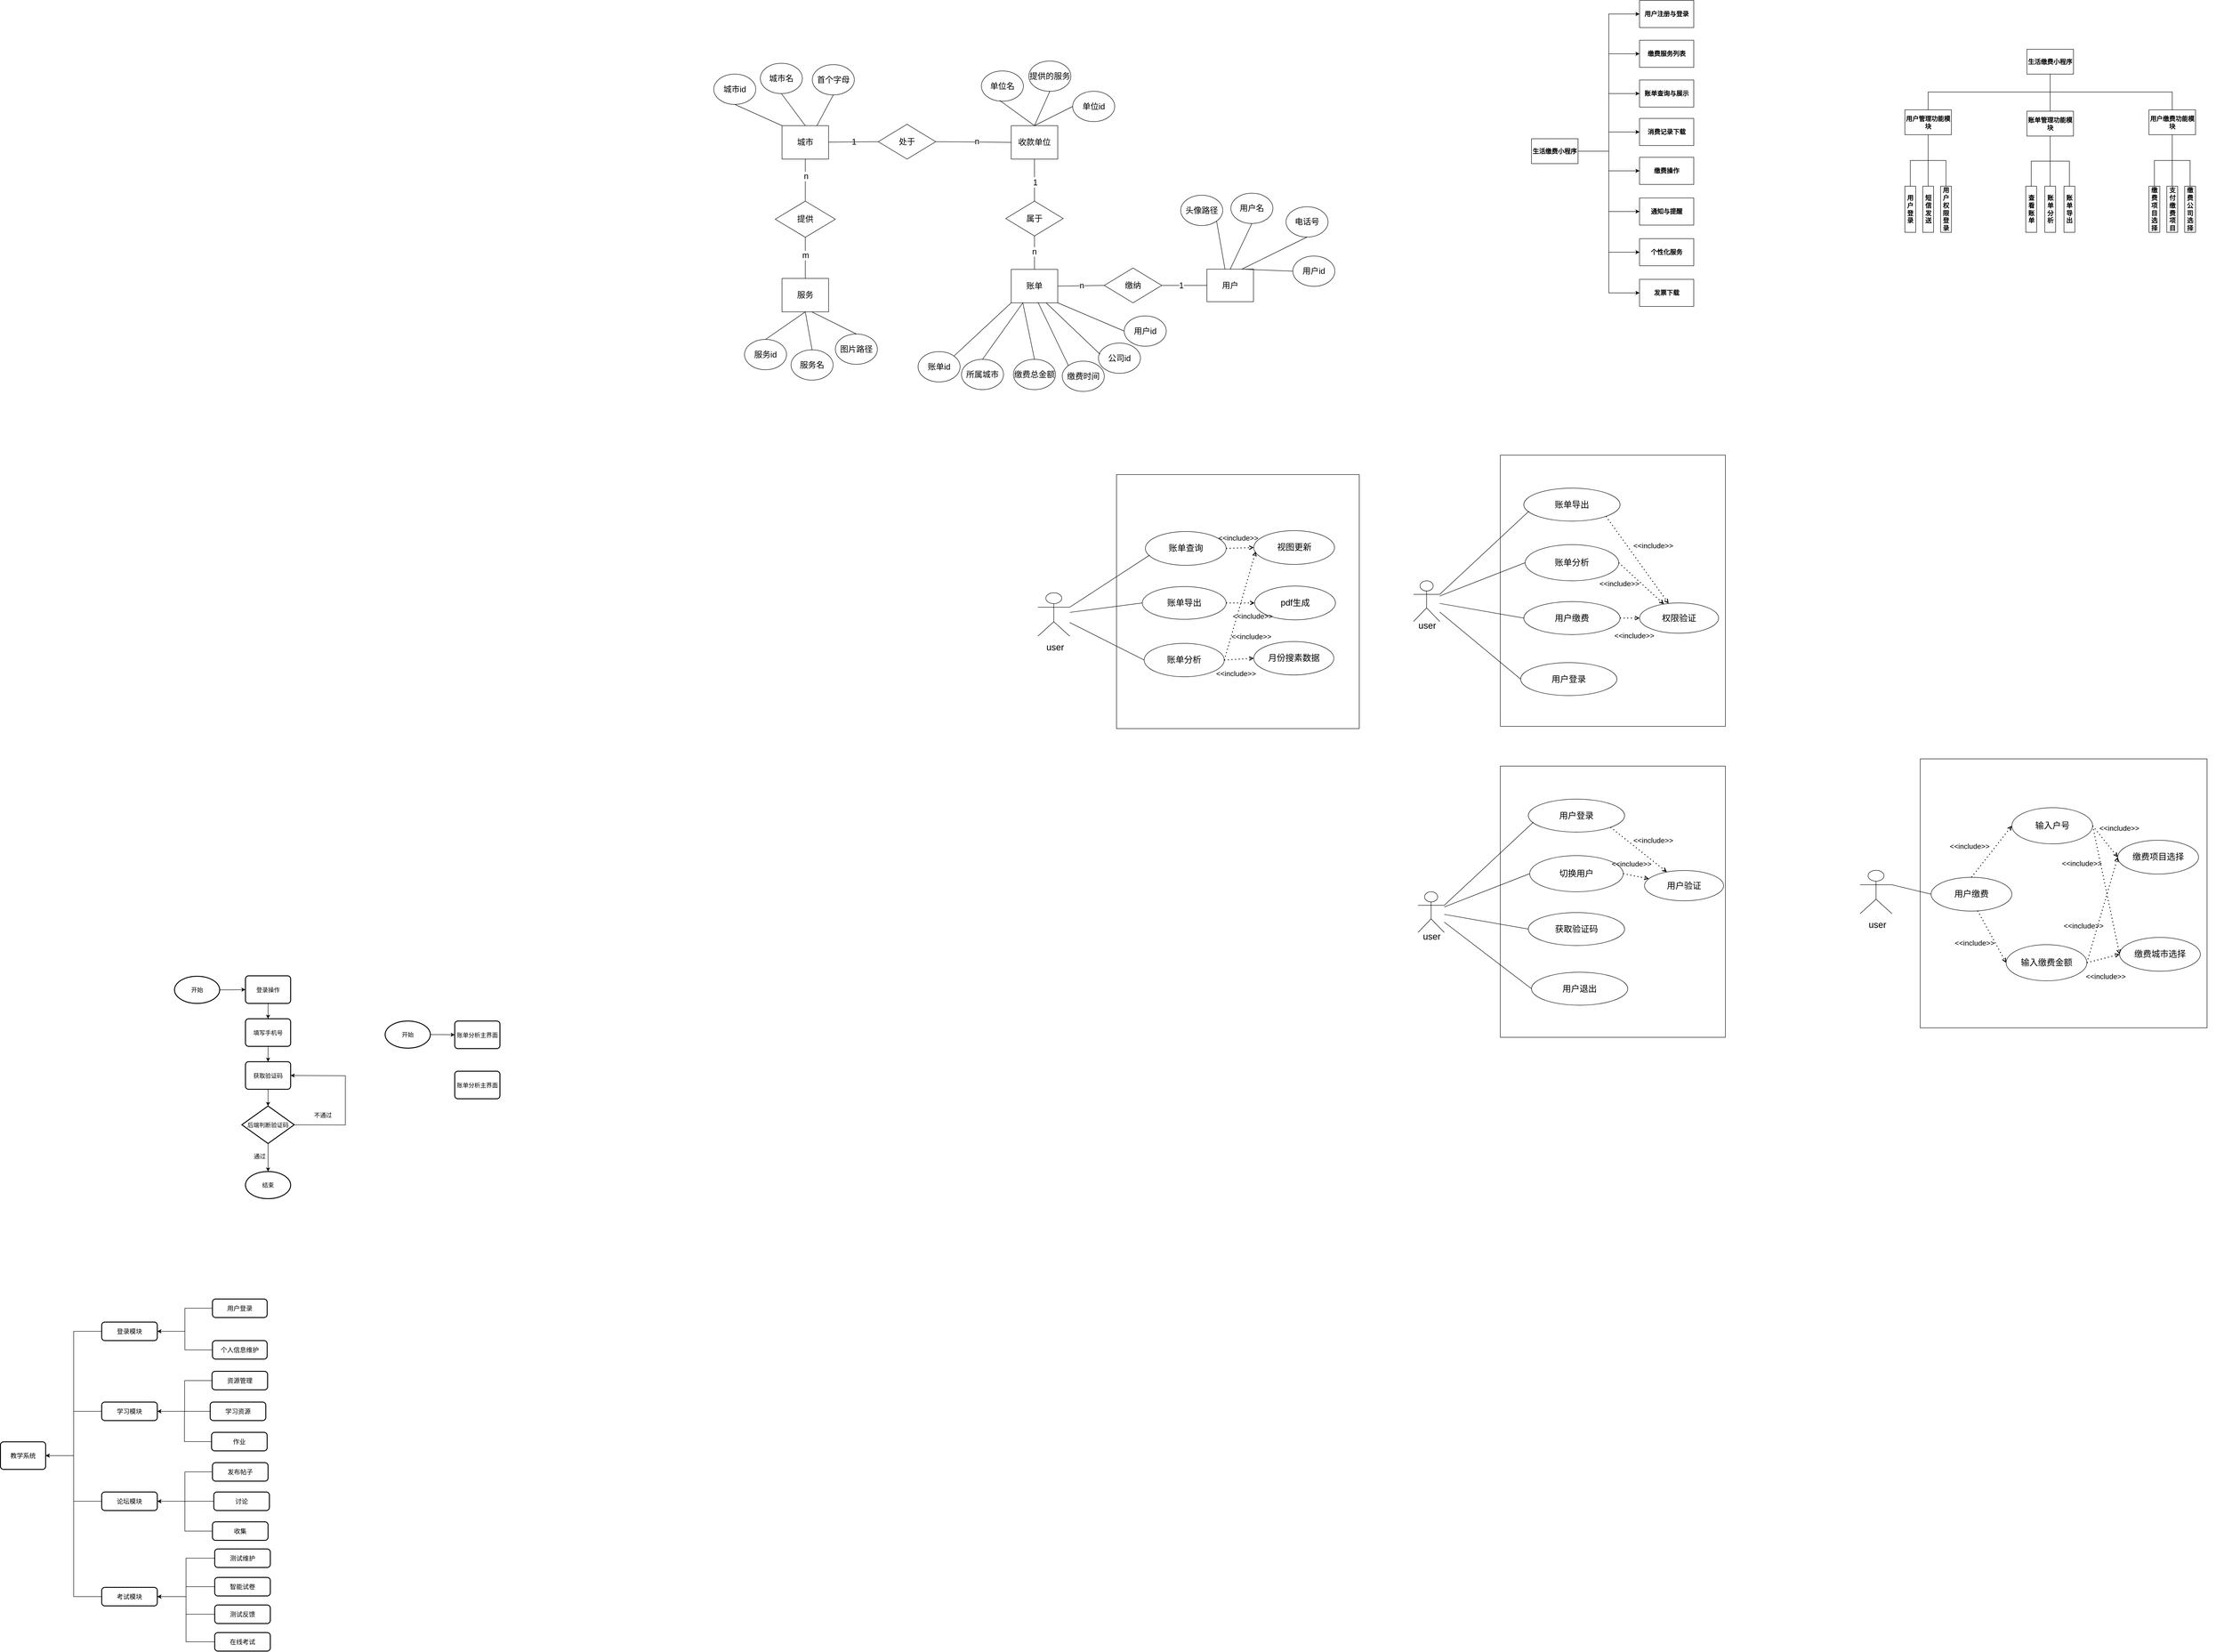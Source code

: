 <mxfile version="24.3.1" type="github">
  <diagram name="第 1 页" id="tUKBxdM7_xL5C1LiaCt_">
    <mxGraphModel dx="5678" dy="492" grid="0" gridSize="10" guides="1" tooltips="1" connect="1" arrows="1" fold="1" page="0" pageScale="1" pageWidth="827" pageHeight="1169" math="0" shadow="0">
      <root>
        <mxCell id="0" />
        <mxCell id="1" parent="0" />
        <mxCell id="L2CVsLjOSn7QCdIP_LNi-9" style="edgeStyle=orthogonalEdgeStyle;rounded=0;orthogonalLoop=1;jettySize=auto;html=1;entryX=0;entryY=0.5;entryDx=0;entryDy=0;" parent="1" source="L2CVsLjOSn7QCdIP_LNi-1" target="L2CVsLjOSn7QCdIP_LNi-2" edge="1">
          <mxGeometry relative="1" as="geometry" />
        </mxCell>
        <mxCell id="L2CVsLjOSn7QCdIP_LNi-10" style="edgeStyle=orthogonalEdgeStyle;rounded=0;orthogonalLoop=1;jettySize=auto;html=1;exitX=1;exitY=0.5;exitDx=0;exitDy=0;entryX=0;entryY=0.5;entryDx=0;entryDy=0;" parent="1" source="L2CVsLjOSn7QCdIP_LNi-1" target="L2CVsLjOSn7QCdIP_LNi-3" edge="1">
          <mxGeometry relative="1" as="geometry" />
        </mxCell>
        <mxCell id="L2CVsLjOSn7QCdIP_LNi-11" style="edgeStyle=orthogonalEdgeStyle;rounded=0;orthogonalLoop=1;jettySize=auto;html=1;exitX=1;exitY=0.5;exitDx=0;exitDy=0;entryX=0;entryY=0.5;entryDx=0;entryDy=0;" parent="1" source="L2CVsLjOSn7QCdIP_LNi-1" target="L2CVsLjOSn7QCdIP_LNi-4" edge="1">
          <mxGeometry relative="1" as="geometry" />
        </mxCell>
        <mxCell id="L2CVsLjOSn7QCdIP_LNi-12" style="edgeStyle=orthogonalEdgeStyle;rounded=0;orthogonalLoop=1;jettySize=auto;html=1;exitX=1;exitY=0.5;exitDx=0;exitDy=0;entryX=0;entryY=0.5;entryDx=0;entryDy=0;" parent="1" source="L2CVsLjOSn7QCdIP_LNi-1" target="L2CVsLjOSn7QCdIP_LNi-5" edge="1">
          <mxGeometry relative="1" as="geometry" />
        </mxCell>
        <mxCell id="L2CVsLjOSn7QCdIP_LNi-13" style="edgeStyle=orthogonalEdgeStyle;rounded=0;orthogonalLoop=1;jettySize=auto;html=1;exitX=1;exitY=0.5;exitDx=0;exitDy=0;entryX=0;entryY=0.5;entryDx=0;entryDy=0;" parent="1" source="L2CVsLjOSn7QCdIP_LNi-1" target="L2CVsLjOSn7QCdIP_LNi-6" edge="1">
          <mxGeometry relative="1" as="geometry" />
        </mxCell>
        <mxCell id="L2CVsLjOSn7QCdIP_LNi-14" style="edgeStyle=orthogonalEdgeStyle;rounded=0;orthogonalLoop=1;jettySize=auto;html=1;exitX=1;exitY=0.5;exitDx=0;exitDy=0;entryX=0;entryY=0.5;entryDx=0;entryDy=0;" parent="1" source="L2CVsLjOSn7QCdIP_LNi-1" target="L2CVsLjOSn7QCdIP_LNi-7" edge="1">
          <mxGeometry relative="1" as="geometry" />
        </mxCell>
        <mxCell id="L2CVsLjOSn7QCdIP_LNi-15" style="edgeStyle=orthogonalEdgeStyle;rounded=0;orthogonalLoop=1;jettySize=auto;html=1;exitX=1;exitY=0.5;exitDx=0;exitDy=0;entryX=0;entryY=0.5;entryDx=0;entryDy=0;" parent="1" source="L2CVsLjOSn7QCdIP_LNi-1" target="L2CVsLjOSn7QCdIP_LNi-8" edge="1">
          <mxGeometry relative="1" as="geometry" />
        </mxCell>
        <mxCell id="v-9v-QomNasKNrCwQyGU-2" style="edgeStyle=orthogonalEdgeStyle;rounded=0;orthogonalLoop=1;jettySize=auto;html=1;exitX=1;exitY=0.5;exitDx=0;exitDy=0;entryX=0;entryY=0.5;entryDx=0;entryDy=0;" parent="1" source="L2CVsLjOSn7QCdIP_LNi-1" target="v-9v-QomNasKNrCwQyGU-1" edge="1">
          <mxGeometry relative="1" as="geometry" />
        </mxCell>
        <mxCell id="L2CVsLjOSn7QCdIP_LNi-1" value="生活缴费小程序" style="rounded=0;whiteSpace=wrap;html=1;fontSize=14;fontStyle=1" parent="1" vertex="1">
          <mxGeometry x="-345" y="934" width="103" height="55" as="geometry" />
        </mxCell>
        <mxCell id="L2CVsLjOSn7QCdIP_LNi-2" value="&lt;p class=&quot;MsoNormal&quot; style=&quot;font-size: 14px;&quot;&gt;&lt;b style=&quot;font-size: 14px;&quot;&gt;&lt;font face=&quot;Segoe UI&quot; style=&quot;font-size: 14px;&quot;&gt;用户注册与登录&lt;/font&gt;&lt;/b&gt;&lt;/p&gt;" style="rounded=0;whiteSpace=wrap;html=1;fontSize=14;" parent="1" vertex="1">
          <mxGeometry x="-106" y="628" width="120" height="60" as="geometry" />
        </mxCell>
        <mxCell id="L2CVsLjOSn7QCdIP_LNi-3" value="&lt;p class=&quot;MsoNormal&quot; style=&quot;font-size: 14px;&quot;&gt;&lt;b style=&quot;font-size: 14px;&quot;&gt;缴费服务列表&lt;/b&gt;&lt;/p&gt;" style="rounded=0;whiteSpace=wrap;html=1;fontSize=14;" parent="1" vertex="1">
          <mxGeometry x="-106" y="716" width="120" height="60" as="geometry" />
        </mxCell>
        <mxCell id="L2CVsLjOSn7QCdIP_LNi-4" value="&lt;p class=&quot;MsoNormal&quot; style=&quot;font-size: 14px;&quot;&gt;&lt;b style=&quot;font-size: 14px;&quot;&gt;账单查询与展示&lt;/b&gt;&lt;/p&gt;" style="rounded=0;whiteSpace=wrap;html=1;fontSize=14;" parent="1" vertex="1">
          <mxGeometry x="-106" y="804" width="120" height="60" as="geometry" />
        </mxCell>
        <mxCell id="L2CVsLjOSn7QCdIP_LNi-5" value="&lt;p class=&quot;MsoNormal&quot; style=&quot;font-size: 14px;&quot;&gt;&lt;b style=&quot;font-size: 14px;&quot;&gt;&lt;font face=&quot;宋体&quot; style=&quot;font-size: 14px;&quot;&gt;消费记录下载&lt;/font&gt;&lt;/b&gt;&lt;/p&gt;" style="rounded=0;whiteSpace=wrap;html=1;fontSize=14;" parent="1" vertex="1">
          <mxGeometry x="-106" y="889" width="120" height="60" as="geometry" />
        </mxCell>
        <mxCell id="L2CVsLjOSn7QCdIP_LNi-6" value="&lt;p class=&quot;MsoNormal&quot; style=&quot;font-size: 14px;&quot;&gt;&lt;b style=&quot;font-size: 14px;&quot;&gt;缴费操作&lt;/b&gt;&lt;/p&gt;" style="rounded=0;whiteSpace=wrap;html=1;fontSize=14;" parent="1" vertex="1">
          <mxGeometry x="-106" y="975" width="120" height="60" as="geometry" />
        </mxCell>
        <mxCell id="L2CVsLjOSn7QCdIP_LNi-7" value="&lt;p class=&quot;MsoNormal&quot; style=&quot;font-size: 14px;&quot;&gt;&lt;b style=&quot;font-size: 14px;&quot;&gt;通知与提醒&lt;/b&gt;&lt;/p&gt;" style="rounded=0;whiteSpace=wrap;html=1;fontSize=14;" parent="1" vertex="1">
          <mxGeometry x="-106" y="1065" width="120" height="60" as="geometry" />
        </mxCell>
        <mxCell id="L2CVsLjOSn7QCdIP_LNi-8" value="&lt;p class=&quot;MsoNormal&quot; style=&quot;font-size: 14px;&quot;&gt;&lt;b style=&quot;font-size: 14px;&quot;&gt;个性化服务&lt;/b&gt;&lt;/p&gt;" style="rounded=0;whiteSpace=wrap;html=1;fontSize=14;" parent="1" vertex="1">
          <mxGeometry x="-106" y="1155" width="120" height="60" as="geometry" />
        </mxCell>
        <mxCell id="v-9v-QomNasKNrCwQyGU-1" value="&lt;p class=&quot;MsoNormal&quot; style=&quot;font-size: 14px;&quot;&gt;&lt;b&gt;发票下载&lt;/b&gt;&lt;/p&gt;" style="rounded=0;whiteSpace=wrap;html=1;fontSize=14;" parent="1" vertex="1">
          <mxGeometry x="-106" y="1245" width="120" height="60" as="geometry" />
        </mxCell>
        <mxCell id="68sZiEqwBh2bfW3YKWfS-41" style="edgeStyle=orthogonalEdgeStyle;rounded=0;orthogonalLoop=1;jettySize=auto;html=1;endArrow=none;endFill=0;" edge="1" parent="1" source="68sZiEqwBh2bfW3YKWfS-1" target="68sZiEqwBh2bfW3YKWfS-3">
          <mxGeometry relative="1" as="geometry" />
        </mxCell>
        <mxCell id="68sZiEqwBh2bfW3YKWfS-42" style="edgeStyle=orthogonalEdgeStyle;rounded=0;orthogonalLoop=1;jettySize=auto;html=1;exitX=0.5;exitY=1;exitDx=0;exitDy=0;endArrow=none;endFill=0;" edge="1" parent="1" source="68sZiEqwBh2bfW3YKWfS-1" target="68sZiEqwBh2bfW3YKWfS-2">
          <mxGeometry relative="1" as="geometry" />
        </mxCell>
        <mxCell id="68sZiEqwBh2bfW3YKWfS-43" style="edgeStyle=orthogonalEdgeStyle;rounded=0;orthogonalLoop=1;jettySize=auto;html=1;exitX=0.5;exitY=1;exitDx=0;exitDy=0;endArrow=none;endFill=0;" edge="1" parent="1" source="68sZiEqwBh2bfW3YKWfS-1" target="68sZiEqwBh2bfW3YKWfS-4">
          <mxGeometry relative="1" as="geometry" />
        </mxCell>
        <mxCell id="68sZiEqwBh2bfW3YKWfS-1" value="生活缴费小程序" style="rounded=0;whiteSpace=wrap;html=1;fontSize=14;fontStyle=1" vertex="1" parent="1">
          <mxGeometry x="751" y="736" width="103" height="55" as="geometry" />
        </mxCell>
        <mxCell id="68sZiEqwBh2bfW3YKWfS-45" style="edgeStyle=orthogonalEdgeStyle;rounded=0;orthogonalLoop=1;jettySize=auto;html=1;exitX=0.5;exitY=1;exitDx=0;exitDy=0;entryX=0.5;entryY=0;entryDx=0;entryDy=0;endArrow=none;endFill=0;" edge="1" parent="1" source="68sZiEqwBh2bfW3YKWfS-2" target="68sZiEqwBh2bfW3YKWfS-17">
          <mxGeometry relative="1" as="geometry" />
        </mxCell>
        <mxCell id="68sZiEqwBh2bfW3YKWfS-46" style="edgeStyle=orthogonalEdgeStyle;rounded=0;orthogonalLoop=1;jettySize=auto;html=1;exitX=0.5;exitY=1;exitDx=0;exitDy=0;entryX=0.5;entryY=0;entryDx=0;entryDy=0;endArrow=none;endFill=0;" edge="1" parent="1" source="68sZiEqwBh2bfW3YKWfS-2" target="68sZiEqwBh2bfW3YKWfS-24">
          <mxGeometry relative="1" as="geometry" />
        </mxCell>
        <mxCell id="68sZiEqwBh2bfW3YKWfS-47" style="edgeStyle=orthogonalEdgeStyle;rounded=0;orthogonalLoop=1;jettySize=auto;html=1;exitX=0.5;exitY=1;exitDx=0;exitDy=0;entryX=0.5;entryY=0;entryDx=0;entryDy=0;endArrow=none;endFill=0;" edge="1" parent="1" source="68sZiEqwBh2bfW3YKWfS-2" target="68sZiEqwBh2bfW3YKWfS-18">
          <mxGeometry relative="1" as="geometry" />
        </mxCell>
        <mxCell id="68sZiEqwBh2bfW3YKWfS-2" value="用户管理功能模块" style="rounded=0;whiteSpace=wrap;html=1;fontSize=14;fontStyle=1" vertex="1" parent="1">
          <mxGeometry x="481" y="870" width="103" height="55" as="geometry" />
        </mxCell>
        <mxCell id="68sZiEqwBh2bfW3YKWfS-48" style="edgeStyle=orthogonalEdgeStyle;rounded=0;orthogonalLoop=1;jettySize=auto;html=1;exitX=0.5;exitY=1;exitDx=0;exitDy=0;entryX=0.5;entryY=0;entryDx=0;entryDy=0;endArrow=none;endFill=0;" edge="1" parent="1" source="68sZiEqwBh2bfW3YKWfS-3" target="68sZiEqwBh2bfW3YKWfS-20">
          <mxGeometry relative="1" as="geometry" />
        </mxCell>
        <mxCell id="68sZiEqwBh2bfW3YKWfS-49" style="edgeStyle=orthogonalEdgeStyle;rounded=0;orthogonalLoop=1;jettySize=auto;html=1;exitX=0.5;exitY=1;exitDx=0;exitDy=0;entryX=0.5;entryY=0;entryDx=0;entryDy=0;endArrow=none;endFill=0;" edge="1" parent="1" source="68sZiEqwBh2bfW3YKWfS-3" target="68sZiEqwBh2bfW3YKWfS-19">
          <mxGeometry relative="1" as="geometry" />
        </mxCell>
        <mxCell id="68sZiEqwBh2bfW3YKWfS-50" style="edgeStyle=orthogonalEdgeStyle;rounded=0;orthogonalLoop=1;jettySize=auto;html=1;exitX=0.5;exitY=1;exitDx=0;exitDy=0;entryX=0.5;entryY=0;entryDx=0;entryDy=0;endArrow=none;endFill=0;" edge="1" parent="1" source="68sZiEqwBh2bfW3YKWfS-3" target="68sZiEqwBh2bfW3YKWfS-21">
          <mxGeometry relative="1" as="geometry" />
        </mxCell>
        <mxCell id="68sZiEqwBh2bfW3YKWfS-3" value="账单管理功能模块" style="rounded=0;whiteSpace=wrap;html=1;fontSize=14;fontStyle=1" vertex="1" parent="1">
          <mxGeometry x="751" y="873" width="103" height="55" as="geometry" />
        </mxCell>
        <mxCell id="68sZiEqwBh2bfW3YKWfS-52" style="edgeStyle=orthogonalEdgeStyle;rounded=0;orthogonalLoop=1;jettySize=auto;html=1;exitX=0.5;exitY=1;exitDx=0;exitDy=0;entryX=0.5;entryY=0;entryDx=0;entryDy=0;endArrow=none;endFill=0;" edge="1" parent="1" source="68sZiEqwBh2bfW3YKWfS-4" target="68sZiEqwBh2bfW3YKWfS-14">
          <mxGeometry relative="1" as="geometry" />
        </mxCell>
        <mxCell id="68sZiEqwBh2bfW3YKWfS-53" style="edgeStyle=orthogonalEdgeStyle;rounded=0;orthogonalLoop=1;jettySize=auto;html=1;exitX=0.5;exitY=1;exitDx=0;exitDy=0;entryX=0.5;entryY=0;entryDx=0;entryDy=0;endArrow=none;endFill=0;" edge="1" parent="1" source="68sZiEqwBh2bfW3YKWfS-4" target="68sZiEqwBh2bfW3YKWfS-12">
          <mxGeometry relative="1" as="geometry" />
        </mxCell>
        <mxCell id="68sZiEqwBh2bfW3YKWfS-54" style="edgeStyle=orthogonalEdgeStyle;rounded=0;orthogonalLoop=1;jettySize=auto;html=1;exitX=0.5;exitY=1;exitDx=0;exitDy=0;entryX=0.5;entryY=0;entryDx=0;entryDy=0;endArrow=none;endFill=0;" edge="1" parent="1" source="68sZiEqwBh2bfW3YKWfS-4" target="68sZiEqwBh2bfW3YKWfS-13">
          <mxGeometry relative="1" as="geometry" />
        </mxCell>
        <mxCell id="68sZiEqwBh2bfW3YKWfS-4" value="用户缴费功能模块" style="rounded=0;whiteSpace=wrap;html=1;fontSize=14;fontStyle=1" vertex="1" parent="1">
          <mxGeometry x="1021" y="870" width="103" height="55" as="geometry" />
        </mxCell>
        <mxCell id="68sZiEqwBh2bfW3YKWfS-12" value="缴费项目选择" style="rounded=0;whiteSpace=wrap;html=1;fontSize=14;fontStyle=1" vertex="1" parent="1">
          <mxGeometry x="1021" y="1039" width="24" height="102" as="geometry" />
        </mxCell>
        <mxCell id="68sZiEqwBh2bfW3YKWfS-13" value="缴费公司选择" style="rounded=0;whiteSpace=wrap;html=1;fontSize=14;fontStyle=1" vertex="1" parent="1">
          <mxGeometry x="1100" y="1039" width="24" height="102" as="geometry" />
        </mxCell>
        <mxCell id="68sZiEqwBh2bfW3YKWfS-14" value="支付缴费项目" style="rounded=0;whiteSpace=wrap;html=1;fontSize=14;fontStyle=1" vertex="1" parent="1">
          <mxGeometry x="1060.5" y="1039" width="24" height="102" as="geometry" />
        </mxCell>
        <mxCell id="68sZiEqwBh2bfW3YKWfS-17" value="用户登录" style="rounded=0;whiteSpace=wrap;html=1;fontSize=14;fontStyle=1" vertex="1" parent="1">
          <mxGeometry x="481" y="1039" width="24" height="102" as="geometry" />
        </mxCell>
        <mxCell id="68sZiEqwBh2bfW3YKWfS-18" value="用户权限登录" style="rounded=0;whiteSpace=wrap;html=1;fontSize=14;fontStyle=1" vertex="1" parent="1">
          <mxGeometry x="560" y="1039" width="24" height="102" as="geometry" />
        </mxCell>
        <mxCell id="68sZiEqwBh2bfW3YKWfS-19" value="查看账单" style="rounded=0;whiteSpace=wrap;html=1;fontSize=14;fontStyle=1" vertex="1" parent="1">
          <mxGeometry x="748.5" y="1039" width="24" height="102" as="geometry" />
        </mxCell>
        <mxCell id="68sZiEqwBh2bfW3YKWfS-20" value="账单分析" style="rounded=0;whiteSpace=wrap;html=1;fontSize=14;fontStyle=1" vertex="1" parent="1">
          <mxGeometry x="790.5" y="1039" width="24" height="102" as="geometry" />
        </mxCell>
        <mxCell id="68sZiEqwBh2bfW3YKWfS-21" value="账单导出" style="rounded=0;whiteSpace=wrap;html=1;fontSize=14;fontStyle=1" vertex="1" parent="1">
          <mxGeometry x="833" y="1039" width="24" height="102" as="geometry" />
        </mxCell>
        <mxCell id="68sZiEqwBh2bfW3YKWfS-24" value="短信发送" style="rounded=0;whiteSpace=wrap;html=1;fontSize=14;fontStyle=1" vertex="1" parent="1">
          <mxGeometry x="520.5" y="1039" width="24" height="102" as="geometry" />
        </mxCell>
        <mxCell id="68sZiEqwBh2bfW3YKWfS-88" style="edgeStyle=orthogonalEdgeStyle;rounded=0;orthogonalLoop=1;jettySize=auto;html=1;endArrow=none;endFill=0;fontSize=18;" edge="1" parent="1" source="68sZiEqwBh2bfW3YKWfS-55" target="68sZiEqwBh2bfW3YKWfS-87">
          <mxGeometry relative="1" as="geometry" />
        </mxCell>
        <mxCell id="68sZiEqwBh2bfW3YKWfS-90" value="n" style="edgeLabel;html=1;align=center;verticalAlign=middle;resizable=0;points=[];fontSize=18;" vertex="1" connectable="0" parent="68sZiEqwBh2bfW3YKWfS-88">
          <mxGeometry x="-0.189" y="1" relative="1" as="geometry">
            <mxPoint as="offset" />
          </mxGeometry>
        </mxCell>
        <mxCell id="68sZiEqwBh2bfW3YKWfS-55" value="城市" style="rounded=0;whiteSpace=wrap;html=1;fontSize=18;" vertex="1" parent="1">
          <mxGeometry x="-2003" y="905" width="103" height="74" as="geometry" />
        </mxCell>
        <mxCell id="68sZiEqwBh2bfW3YKWfS-56" value="服务" style="rounded=0;whiteSpace=wrap;html=1;fontSize=18;" vertex="1" parent="1">
          <mxGeometry x="-2003" y="1243" width="103" height="74" as="geometry" />
        </mxCell>
        <mxCell id="68sZiEqwBh2bfW3YKWfS-57" value="收款单位" style="rounded=0;whiteSpace=wrap;html=1;fontSize=18;" vertex="1" parent="1">
          <mxGeometry x="-1496" y="905" width="103" height="74" as="geometry" />
        </mxCell>
        <mxCell id="68sZiEqwBh2bfW3YKWfS-58" value="用户" style="rounded=0;whiteSpace=wrap;html=1;fontSize=18;" vertex="1" parent="1">
          <mxGeometry x="-1063" y="1222.5" width="103" height="72" as="geometry" />
        </mxCell>
        <mxCell id="68sZiEqwBh2bfW3YKWfS-59" value="账单" style="rounded=0;whiteSpace=wrap;html=1;fontSize=18;" vertex="1" parent="1">
          <mxGeometry x="-1496" y="1223" width="103" height="74" as="geometry" />
        </mxCell>
        <mxCell id="68sZiEqwBh2bfW3YKWfS-60" value="城市id" style="ellipse;whiteSpace=wrap;html=1;fontSize=18;" vertex="1" parent="1">
          <mxGeometry x="-2154" y="791" width="93" height="67" as="geometry" />
        </mxCell>
        <mxCell id="68sZiEqwBh2bfW3YKWfS-61" value="城市名" style="ellipse;whiteSpace=wrap;html=1;fontSize=18;" vertex="1" parent="1">
          <mxGeometry x="-2051" y="767" width="93" height="67" as="geometry" />
        </mxCell>
        <mxCell id="68sZiEqwBh2bfW3YKWfS-62" value="服务id" style="ellipse;whiteSpace=wrap;html=1;fontSize=18;" vertex="1" parent="1">
          <mxGeometry x="-2086" y="1378" width="93" height="67" as="geometry" />
        </mxCell>
        <mxCell id="68sZiEqwBh2bfW3YKWfS-63" value="用户id" style="ellipse;whiteSpace=wrap;html=1;fontSize=18;" vertex="1" parent="1">
          <mxGeometry x="-873" y="1193.5" width="93" height="67" as="geometry" />
        </mxCell>
        <mxCell id="68sZiEqwBh2bfW3YKWfS-64" value="所属城市" style="ellipse;whiteSpace=wrap;html=1;fontSize=18;" vertex="1" parent="1">
          <mxGeometry x="-1606" y="1422" width="93" height="67" as="geometry" />
        </mxCell>
        <mxCell id="68sZiEqwBh2bfW3YKWfS-65" value="账单id" style="ellipse;whiteSpace=wrap;html=1;fontSize=18;" vertex="1" parent="1">
          <mxGeometry x="-1702" y="1405" width="93" height="67" as="geometry" />
        </mxCell>
        <mxCell id="68sZiEqwBh2bfW3YKWfS-66" value="单位id" style="ellipse;whiteSpace=wrap;html=1;fontSize=18;" vertex="1" parent="1">
          <mxGeometry x="-1360" y="829" width="93" height="67" as="geometry" />
        </mxCell>
        <mxCell id="68sZiEqwBh2bfW3YKWfS-67" value="首个字母" style="ellipse;whiteSpace=wrap;html=1;fontSize=18;" vertex="1" parent="1">
          <mxGeometry x="-1936" y="770" width="93" height="67" as="geometry" />
        </mxCell>
        <mxCell id="68sZiEqwBh2bfW3YKWfS-68" value="单位名" style="ellipse;whiteSpace=wrap;html=1;fontSize=18;" vertex="1" parent="1">
          <mxGeometry x="-1562" y="784" width="93" height="67" as="geometry" />
        </mxCell>
        <mxCell id="68sZiEqwBh2bfW3YKWfS-69" value="用户名" style="ellipse;whiteSpace=wrap;html=1;fontSize=18;" vertex="1" parent="1">
          <mxGeometry x="-1010" y="1054.5" width="93" height="67" as="geometry" />
        </mxCell>
        <mxCell id="68sZiEqwBh2bfW3YKWfS-70" value="图片路径" style="ellipse;whiteSpace=wrap;html=1;fontSize=18;" vertex="1" parent="1">
          <mxGeometry x="-1885" y="1366" width="93" height="67" as="geometry" />
        </mxCell>
        <mxCell id="68sZiEqwBh2bfW3YKWfS-71" value="服务名" style="ellipse;whiteSpace=wrap;html=1;fontSize=18;" vertex="1" parent="1">
          <mxGeometry x="-1983" y="1401" width="93" height="67" as="geometry" />
        </mxCell>
        <mxCell id="68sZiEqwBh2bfW3YKWfS-72" value="电话号" style="ellipse;whiteSpace=wrap;html=1;fontSize=18;" vertex="1" parent="1">
          <mxGeometry x="-888" y="1084.5" width="93" height="67" as="geometry" />
        </mxCell>
        <mxCell id="68sZiEqwBh2bfW3YKWfS-73" value="提供的服务" style="ellipse;whiteSpace=wrap;html=1;fontSize=18;" vertex="1" parent="1">
          <mxGeometry x="-1457" y="762" width="93" height="67" as="geometry" />
        </mxCell>
        <mxCell id="68sZiEqwBh2bfW3YKWfS-74" value="头像路径" style="ellipse;whiteSpace=wrap;html=1;fontSize=18;" vertex="1" parent="1">
          <mxGeometry x="-1121" y="1059" width="93" height="67" as="geometry" />
        </mxCell>
        <mxCell id="68sZiEqwBh2bfW3YKWfS-79" value="用户id" style="ellipse;whiteSpace=wrap;html=1;fontSize=18;" vertex="1" parent="1">
          <mxGeometry x="-1246" y="1326" width="93" height="67" as="geometry" />
        </mxCell>
        <mxCell id="68sZiEqwBh2bfW3YKWfS-80" value="缴费时间" style="ellipse;whiteSpace=wrap;html=1;fontSize=18;" vertex="1" parent="1">
          <mxGeometry x="-1383" y="1426" width="93" height="67" as="geometry" />
        </mxCell>
        <mxCell id="68sZiEqwBh2bfW3YKWfS-81" value="公司id" style="ellipse;whiteSpace=wrap;html=1;fontSize=18;" vertex="1" parent="1">
          <mxGeometry x="-1303" y="1386" width="93" height="67" as="geometry" />
        </mxCell>
        <mxCell id="68sZiEqwBh2bfW3YKWfS-82" value="缴费总金额" style="ellipse;whiteSpace=wrap;html=1;fontSize=18;" vertex="1" parent="1">
          <mxGeometry x="-1491" y="1422" width="93" height="67" as="geometry" />
        </mxCell>
        <mxCell id="68sZiEqwBh2bfW3YKWfS-84" value="" style="endArrow=none;html=1;rounded=0;entryX=0.5;entryY=1;entryDx=0;entryDy=0;exitX=0;exitY=0;exitDx=0;exitDy=0;fontSize=18;" edge="1" parent="1" source="68sZiEqwBh2bfW3YKWfS-55" target="68sZiEqwBh2bfW3YKWfS-60">
          <mxGeometry width="50" height="50" relative="1" as="geometry">
            <mxPoint x="-2105" y="1075" as="sourcePoint" />
            <mxPoint x="-2055" y="1025" as="targetPoint" />
          </mxGeometry>
        </mxCell>
        <mxCell id="68sZiEqwBh2bfW3YKWfS-85" value="" style="endArrow=none;html=1;rounded=0;entryX=0.5;entryY=1;entryDx=0;entryDy=0;exitX=0.5;exitY=0;exitDx=0;exitDy=0;fontSize=18;" edge="1" parent="1" source="68sZiEqwBh2bfW3YKWfS-55" target="68sZiEqwBh2bfW3YKWfS-61">
          <mxGeometry width="50" height="50" relative="1" as="geometry">
            <mxPoint x="-1837" y="958" as="sourcePoint" />
            <mxPoint x="-1787" y="908" as="targetPoint" />
          </mxGeometry>
        </mxCell>
        <mxCell id="68sZiEqwBh2bfW3YKWfS-86" value="" style="endArrow=none;html=1;rounded=0;entryX=0.5;entryY=1;entryDx=0;entryDy=0;exitX=0.75;exitY=0;exitDx=0;exitDy=0;fontSize=18;" edge="1" parent="1" source="68sZiEqwBh2bfW3YKWfS-55" target="68sZiEqwBh2bfW3YKWfS-67">
          <mxGeometry width="50" height="50" relative="1" as="geometry">
            <mxPoint x="-1493" y="1012" as="sourcePoint" />
            <mxPoint x="-1443" y="962" as="targetPoint" />
          </mxGeometry>
        </mxCell>
        <mxCell id="68sZiEqwBh2bfW3YKWfS-89" style="edgeStyle=orthogonalEdgeStyle;rounded=0;orthogonalLoop=1;jettySize=auto;html=1;exitX=0.5;exitY=1;exitDx=0;exitDy=0;endArrow=none;endFill=0;fontSize=18;" edge="1" parent="1" source="68sZiEqwBh2bfW3YKWfS-87" target="68sZiEqwBh2bfW3YKWfS-56">
          <mxGeometry relative="1" as="geometry" />
        </mxCell>
        <mxCell id="68sZiEqwBh2bfW3YKWfS-91" value="m" style="edgeLabel;html=1;align=center;verticalAlign=middle;resizable=0;points=[];fontSize=18;" vertex="1" connectable="0" parent="68sZiEqwBh2bfW3YKWfS-89">
          <mxGeometry x="-0.109" relative="1" as="geometry">
            <mxPoint y="-1" as="offset" />
          </mxGeometry>
        </mxCell>
        <mxCell id="68sZiEqwBh2bfW3YKWfS-87" value="提供" style="rhombus;whiteSpace=wrap;html=1;fontSize=18;" vertex="1" parent="1">
          <mxGeometry x="-2018" y="1072" width="133" height="80" as="geometry" />
        </mxCell>
        <mxCell id="68sZiEqwBh2bfW3YKWfS-92" value="" style="endArrow=none;html=1;rounded=0;entryX=0.5;entryY=1;entryDx=0;entryDy=0;exitX=0.5;exitY=0;exitDx=0;exitDy=0;fontSize=18;" edge="1" parent="1" source="68sZiEqwBh2bfW3YKWfS-62" target="68sZiEqwBh2bfW3YKWfS-56">
          <mxGeometry width="50" height="50" relative="1" as="geometry">
            <mxPoint x="-2178" y="1344" as="sourcePoint" />
            <mxPoint x="-2128" y="1294" as="targetPoint" />
          </mxGeometry>
        </mxCell>
        <mxCell id="68sZiEqwBh2bfW3YKWfS-93" value="" style="endArrow=none;html=1;rounded=0;entryX=0.5;entryY=1;entryDx=0;entryDy=0;exitX=0.5;exitY=0;exitDx=0;exitDy=0;fontSize=18;" edge="1" parent="1" source="68sZiEqwBh2bfW3YKWfS-71" target="68sZiEqwBh2bfW3YKWfS-56">
          <mxGeometry width="50" height="50" relative="1" as="geometry">
            <mxPoint x="-1978" y="1580" as="sourcePoint" />
            <mxPoint x="-1928" y="1530" as="targetPoint" />
          </mxGeometry>
        </mxCell>
        <mxCell id="68sZiEqwBh2bfW3YKWfS-94" value="" style="endArrow=none;html=1;rounded=0;entryX=0.633;entryY=0.996;entryDx=0;entryDy=0;entryPerimeter=0;exitX=0.5;exitY=0;exitDx=0;exitDy=0;fontSize=18;" edge="1" parent="1" source="68sZiEqwBh2bfW3YKWfS-70" target="68sZiEqwBh2bfW3YKWfS-56">
          <mxGeometry width="50" height="50" relative="1" as="geometry">
            <mxPoint x="-1827" y="1379" as="sourcePoint" />
            <mxPoint x="-1777" y="1329" as="targetPoint" />
          </mxGeometry>
        </mxCell>
        <mxCell id="68sZiEqwBh2bfW3YKWfS-95" value="" style="endArrow=none;html=1;rounded=0;entryX=1;entryY=1;entryDx=0;entryDy=0;exitX=0.388;exitY=0;exitDx=0;exitDy=0;exitPerimeter=0;fontSize=18;" edge="1" parent="1" source="68sZiEqwBh2bfW3YKWfS-58" target="68sZiEqwBh2bfW3YKWfS-74">
          <mxGeometry width="50" height="50" relative="1" as="geometry">
            <mxPoint x="-1171" y="1338.5" as="sourcePoint" />
            <mxPoint x="-1121" y="1288.5" as="targetPoint" />
          </mxGeometry>
        </mxCell>
        <mxCell id="68sZiEqwBh2bfW3YKWfS-96" value="" style="endArrow=none;html=1;rounded=0;entryX=0.5;entryY=1;entryDx=0;entryDy=0;exitX=0.5;exitY=0;exitDx=0;exitDy=0;fontSize=18;" edge="1" parent="1" source="68sZiEqwBh2bfW3YKWfS-58" target="68sZiEqwBh2bfW3YKWfS-69">
          <mxGeometry width="50" height="50" relative="1" as="geometry">
            <mxPoint x="-1117" y="1435.5" as="sourcePoint" />
            <mxPoint x="-1067" y="1385.5" as="targetPoint" />
          </mxGeometry>
        </mxCell>
        <mxCell id="68sZiEqwBh2bfW3YKWfS-97" value="" style="endArrow=none;html=1;rounded=0;entryX=0.5;entryY=1;entryDx=0;entryDy=0;exitX=0.75;exitY=0;exitDx=0;exitDy=0;fontSize=18;" edge="1" parent="1" source="68sZiEqwBh2bfW3YKWfS-58" target="68sZiEqwBh2bfW3YKWfS-72">
          <mxGeometry width="50" height="50" relative="1" as="geometry">
            <mxPoint x="-1024" y="1409.5" as="sourcePoint" />
            <mxPoint x="-974" y="1359.5" as="targetPoint" />
          </mxGeometry>
        </mxCell>
        <mxCell id="68sZiEqwBh2bfW3YKWfS-98" value="" style="endArrow=none;html=1;rounded=0;entryX=0;entryY=0.5;entryDx=0;entryDy=0;exitX=0.75;exitY=0;exitDx=0;exitDy=0;fontSize=18;" edge="1" parent="1" source="68sZiEqwBh2bfW3YKWfS-58" target="68sZiEqwBh2bfW3YKWfS-63">
          <mxGeometry width="50" height="50" relative="1" as="geometry">
            <mxPoint x="-973" y="1394.5" as="sourcePoint" />
            <mxPoint x="-923" y="1344.5" as="targetPoint" />
          </mxGeometry>
        </mxCell>
        <mxCell id="68sZiEqwBh2bfW3YKWfS-99" value="" style="endArrow=none;html=1;rounded=0;entryX=0.433;entryY=0.97;entryDx=0;entryDy=0;entryPerimeter=0;exitX=0.5;exitY=0;exitDx=0;exitDy=0;fontSize=18;" edge="1" parent="1" source="68sZiEqwBh2bfW3YKWfS-57" target="68sZiEqwBh2bfW3YKWfS-68">
          <mxGeometry width="50" height="50" relative="1" as="geometry">
            <mxPoint x="-1471" y="885" as="sourcePoint" />
            <mxPoint x="-1421" y="835" as="targetPoint" />
          </mxGeometry>
        </mxCell>
        <mxCell id="68sZiEqwBh2bfW3YKWfS-100" value="" style="endArrow=none;html=1;rounded=0;entryX=0.5;entryY=1;entryDx=0;entryDy=0;exitX=0.5;exitY=0;exitDx=0;exitDy=0;fontSize=18;" edge="1" parent="1" source="68sZiEqwBh2bfW3YKWfS-57" target="68sZiEqwBh2bfW3YKWfS-73">
          <mxGeometry width="50" height="50" relative="1" as="geometry">
            <mxPoint x="-1557" y="1150" as="sourcePoint" />
            <mxPoint x="-1507" y="1100" as="targetPoint" />
          </mxGeometry>
        </mxCell>
        <mxCell id="68sZiEqwBh2bfW3YKWfS-101" value="" style="endArrow=none;html=1;rounded=0;entryX=0;entryY=0.5;entryDx=0;entryDy=0;exitX=0.5;exitY=0;exitDx=0;exitDy=0;fontSize=18;" edge="1" parent="1" source="68sZiEqwBh2bfW3YKWfS-57" target="68sZiEqwBh2bfW3YKWfS-66">
          <mxGeometry width="50" height="50" relative="1" as="geometry">
            <mxPoint x="-1404" y="1087" as="sourcePoint" />
            <mxPoint x="-1354" y="1037" as="targetPoint" />
          </mxGeometry>
        </mxCell>
        <mxCell id="68sZiEqwBh2bfW3YKWfS-102" value="处于" style="rhombus;whiteSpace=wrap;html=1;fontSize=18;direction=west;" vertex="1" parent="1">
          <mxGeometry x="-1790" y="902" width="127" height="77" as="geometry" />
        </mxCell>
        <mxCell id="68sZiEqwBh2bfW3YKWfS-103" value="" style="endArrow=none;html=1;rounded=0;entryX=1;entryY=0.5;entryDx=0;entryDy=0;fontSize=18;" edge="1" parent="1" source="68sZiEqwBh2bfW3YKWfS-55" target="68sZiEqwBh2bfW3YKWfS-102">
          <mxGeometry width="50" height="50" relative="1" as="geometry">
            <mxPoint x="-1817" y="1074" as="sourcePoint" />
            <mxPoint x="-1767" y="1024" as="targetPoint" />
          </mxGeometry>
        </mxCell>
        <mxCell id="68sZiEqwBh2bfW3YKWfS-104" value="1" style="text;html=1;align=center;verticalAlign=middle;resizable=0;points=[];autosize=1;strokeColor=none;fillColor=none;fontSize=18;" vertex="1" parent="1">
          <mxGeometry x="-1858" y="924" width="28" height="34" as="geometry" />
        </mxCell>
        <mxCell id="68sZiEqwBh2bfW3YKWfS-105" value="" style="endArrow=none;html=1;rounded=0;entryX=0;entryY=0.5;entryDx=0;entryDy=0;exitX=0;exitY=0.5;exitDx=0;exitDy=0;fontSize=18;" edge="1" parent="1" source="68sZiEqwBh2bfW3YKWfS-102" target="68sZiEqwBh2bfW3YKWfS-57">
          <mxGeometry width="50" height="50" relative="1" as="geometry">
            <mxPoint x="-1612" y="1124" as="sourcePoint" />
            <mxPoint x="-1562" y="1074" as="targetPoint" />
          </mxGeometry>
        </mxCell>
        <mxCell id="68sZiEqwBh2bfW3YKWfS-106" value="n" style="edgeLabel;html=1;align=center;verticalAlign=middle;resizable=0;points=[];fontSize=18;" vertex="1" connectable="0" parent="68sZiEqwBh2bfW3YKWfS-105">
          <mxGeometry x="0.108" y="-2" relative="1" as="geometry">
            <mxPoint x="-2" y="-4" as="offset" />
          </mxGeometry>
        </mxCell>
        <mxCell id="68sZiEqwBh2bfW3YKWfS-107" value="属于" style="rhombus;whiteSpace=wrap;html=1;fontSize=18;direction=west;" vertex="1" parent="1">
          <mxGeometry x="-1508" y="1072" width="127" height="77" as="geometry" />
        </mxCell>
        <mxCell id="68sZiEqwBh2bfW3YKWfS-108" value="" style="endArrow=none;html=1;rounded=0;entryX=0.25;entryY=1;entryDx=0;entryDy=0;exitX=0.5;exitY=0;exitDx=0;exitDy=0;fontSize=18;" edge="1" parent="1" source="68sZiEqwBh2bfW3YKWfS-64" target="68sZiEqwBh2bfW3YKWfS-59">
          <mxGeometry width="50" height="50" relative="1" as="geometry">
            <mxPoint x="-1509" y="1461" as="sourcePoint" />
            <mxPoint x="-1459" y="1411" as="targetPoint" />
          </mxGeometry>
        </mxCell>
        <mxCell id="68sZiEqwBh2bfW3YKWfS-109" value="" style="endArrow=none;html=1;rounded=0;entryX=0.25;entryY=1;entryDx=0;entryDy=0;exitX=0.5;exitY=0;exitDx=0;exitDy=0;fontSize=18;" edge="1" parent="1" source="68sZiEqwBh2bfW3YKWfS-82" target="68sZiEqwBh2bfW3YKWfS-59">
          <mxGeometry width="50" height="50" relative="1" as="geometry">
            <mxPoint x="-1342" y="1486" as="sourcePoint" />
            <mxPoint x="-1292" y="1436" as="targetPoint" />
          </mxGeometry>
        </mxCell>
        <mxCell id="68sZiEqwBh2bfW3YKWfS-110" value="" style="endArrow=none;html=1;rounded=0;entryX=0.575;entryY=0.982;entryDx=0;entryDy=0;entryPerimeter=0;exitX=0;exitY=0;exitDx=0;exitDy=0;fontSize=18;" edge="1" parent="1" source="68sZiEqwBh2bfW3YKWfS-80" target="68sZiEqwBh2bfW3YKWfS-59">
          <mxGeometry width="50" height="50" relative="1" as="geometry">
            <mxPoint x="-1298" y="1371" as="sourcePoint" />
            <mxPoint x="-1248" y="1321" as="targetPoint" />
          </mxGeometry>
        </mxCell>
        <mxCell id="68sZiEqwBh2bfW3YKWfS-111" value="" style="endArrow=none;html=1;rounded=0;entryX=0.75;entryY=1;entryDx=0;entryDy=0;exitX=0.039;exitY=0.371;exitDx=0;exitDy=0;exitPerimeter=0;fontSize=18;" edge="1" parent="1" source="68sZiEqwBh2bfW3YKWfS-81" target="68sZiEqwBh2bfW3YKWfS-59">
          <mxGeometry width="50" height="50" relative="1" as="geometry">
            <mxPoint x="-1319" y="1316" as="sourcePoint" />
            <mxPoint x="-1269" y="1266" as="targetPoint" />
          </mxGeometry>
        </mxCell>
        <mxCell id="68sZiEqwBh2bfW3YKWfS-112" value="" style="endArrow=none;html=1;rounded=0;entryX=1;entryY=1;entryDx=0;entryDy=0;exitX=0;exitY=0.5;exitDx=0;exitDy=0;fontSize=18;" edge="1" parent="1" source="68sZiEqwBh2bfW3YKWfS-79" target="68sZiEqwBh2bfW3YKWfS-59">
          <mxGeometry width="50" height="50" relative="1" as="geometry">
            <mxPoint x="-1285" y="1273" as="sourcePoint" />
            <mxPoint x="-1235" y="1223" as="targetPoint" />
          </mxGeometry>
        </mxCell>
        <mxCell id="68sZiEqwBh2bfW3YKWfS-113" value="" style="endArrow=none;html=1;rounded=0;exitX=0;exitY=1;exitDx=0;exitDy=0;entryX=1;entryY=0;entryDx=0;entryDy=0;fontSize=18;" edge="1" parent="1" source="68sZiEqwBh2bfW3YKWfS-59" target="68sZiEqwBh2bfW3YKWfS-65">
          <mxGeometry width="50" height="50" relative="1" as="geometry">
            <mxPoint x="-1351" y="1293" as="sourcePoint" />
            <mxPoint x="-1627" y="1363" as="targetPoint" />
          </mxGeometry>
        </mxCell>
        <mxCell id="68sZiEqwBh2bfW3YKWfS-116" value="" style="endArrow=none;html=1;rounded=0;entryX=0.5;entryY=1;entryDx=0;entryDy=0;exitX=0.5;exitY=1;exitDx=0;exitDy=0;fontSize=18;" edge="1" parent="1" source="68sZiEqwBh2bfW3YKWfS-107" target="68sZiEqwBh2bfW3YKWfS-57">
          <mxGeometry width="50" height="50" relative="1" as="geometry">
            <mxPoint x="-1282" y="1106" as="sourcePoint" />
            <mxPoint x="-1232" y="1056" as="targetPoint" />
          </mxGeometry>
        </mxCell>
        <mxCell id="68sZiEqwBh2bfW3YKWfS-117" value="1" style="edgeLabel;html=1;align=center;verticalAlign=middle;resizable=0;points=[];fontSize=18;" vertex="1" connectable="0" parent="68sZiEqwBh2bfW3YKWfS-116">
          <mxGeometry x="-0.083" relative="1" as="geometry">
            <mxPoint y="-1" as="offset" />
          </mxGeometry>
        </mxCell>
        <mxCell id="68sZiEqwBh2bfW3YKWfS-120" value="&lt;font style=&quot;font-size: 18px;&quot;&gt;1&lt;/font&gt;" style="edgeLabel;html=1;align=center;verticalAlign=middle;resizable=0;points=[];fontSize=18;" vertex="1" connectable="0" parent="68sZiEqwBh2bfW3YKWfS-116">
          <mxGeometry x="-0.129" y="-1" relative="1" as="geometry">
            <mxPoint y="-1" as="offset" />
          </mxGeometry>
        </mxCell>
        <mxCell id="68sZiEqwBh2bfW3YKWfS-118" value="" style="endArrow=none;html=1;rounded=0;entryX=0.5;entryY=0;entryDx=0;entryDy=0;exitX=0.5;exitY=0;exitDx=0;exitDy=0;fontSize=18;" edge="1" parent="1" source="68sZiEqwBh2bfW3YKWfS-59" target="68sZiEqwBh2bfW3YKWfS-107">
          <mxGeometry width="50" height="50" relative="1" as="geometry">
            <mxPoint x="-1323" y="1218" as="sourcePoint" />
            <mxPoint x="-1273" y="1168" as="targetPoint" />
          </mxGeometry>
        </mxCell>
        <mxCell id="68sZiEqwBh2bfW3YKWfS-119" value="&lt;font style=&quot;font-size: 18px;&quot;&gt;n&lt;/font&gt;" style="edgeLabel;html=1;align=center;verticalAlign=middle;resizable=0;points=[];fontSize=18;" vertex="1" connectable="0" parent="68sZiEqwBh2bfW3YKWfS-118">
          <mxGeometry x="0.051" y="1" relative="1" as="geometry">
            <mxPoint as="offset" />
          </mxGeometry>
        </mxCell>
        <mxCell id="68sZiEqwBh2bfW3YKWfS-122" value="缴纳" style="rhombus;whiteSpace=wrap;html=1;fontSize=18;direction=west;" vertex="1" parent="1">
          <mxGeometry x="-1290" y="1220" width="127" height="77" as="geometry" />
        </mxCell>
        <mxCell id="68sZiEqwBh2bfW3YKWfS-123" value="" style="endArrow=none;html=1;rounded=0;entryX=1;entryY=0.5;entryDx=0;entryDy=0;exitX=1;exitY=0.5;exitDx=0;exitDy=0;fontSize=18;" edge="1" parent="1" source="68sZiEqwBh2bfW3YKWfS-59" target="68sZiEqwBh2bfW3YKWfS-122">
          <mxGeometry width="50" height="50" relative="1" as="geometry">
            <mxPoint x="-1379" y="1318" as="sourcePoint" />
            <mxPoint x="-1329" y="1268" as="targetPoint" />
          </mxGeometry>
        </mxCell>
        <mxCell id="68sZiEqwBh2bfW3YKWfS-125" value="n" style="edgeLabel;html=1;align=center;verticalAlign=middle;resizable=0;points=[];fontSize=18;" vertex="1" connectable="0" parent="68sZiEqwBh2bfW3YKWfS-123">
          <mxGeometry x="0.01" relative="1" as="geometry">
            <mxPoint y="-1" as="offset" />
          </mxGeometry>
        </mxCell>
        <mxCell id="68sZiEqwBh2bfW3YKWfS-126" value="&lt;font style=&quot;font-size: 18px;&quot;&gt;n&lt;/font&gt;" style="edgeLabel;html=1;align=center;verticalAlign=middle;resizable=0;points=[];fontSize=18;" vertex="1" connectable="0" parent="68sZiEqwBh2bfW3YKWfS-123">
          <mxGeometry x="0.03" relative="1" as="geometry">
            <mxPoint as="offset" />
          </mxGeometry>
        </mxCell>
        <mxCell id="68sZiEqwBh2bfW3YKWfS-124" value="" style="endArrow=none;html=1;rounded=0;entryX=0;entryY=0.5;entryDx=0;entryDy=0;exitX=0;exitY=0.5;exitDx=0;exitDy=0;fontSize=18;" edge="1" parent="1" source="68sZiEqwBh2bfW3YKWfS-122" target="68sZiEqwBh2bfW3YKWfS-58">
          <mxGeometry width="50" height="50" relative="1" as="geometry">
            <mxPoint x="-1125" y="1400" as="sourcePoint" />
            <mxPoint x="-1075" y="1350" as="targetPoint" />
          </mxGeometry>
        </mxCell>
        <mxCell id="68sZiEqwBh2bfW3YKWfS-127" value="&lt;font style=&quot;font-size: 18px;&quot;&gt;1&lt;/font&gt;" style="edgeLabel;html=1;align=center;verticalAlign=middle;resizable=0;points=[];fontSize=18;" vertex="1" connectable="0" parent="68sZiEqwBh2bfW3YKWfS-124">
          <mxGeometry x="0.093" y="-1" relative="1" as="geometry">
            <mxPoint x="-12" y="-1" as="offset" />
          </mxGeometry>
        </mxCell>
        <mxCell id="68sZiEqwBh2bfW3YKWfS-131" value="" style="rounded=0;whiteSpace=wrap;html=1;" vertex="1" parent="1">
          <mxGeometry x="-414" y="1634" width="498" height="600" as="geometry" />
        </mxCell>
        <mxCell id="68sZiEqwBh2bfW3YKWfS-132" value="账单导出" style="ellipse;whiteSpace=wrap;html=1;fontSize=19;" vertex="1" parent="1">
          <mxGeometry x="-362" y="1707" width="213" height="73" as="geometry" />
        </mxCell>
        <mxCell id="68sZiEqwBh2bfW3YKWfS-133" value="账单分析" style="ellipse;whiteSpace=wrap;html=1;fontSize=19;" vertex="1" parent="1">
          <mxGeometry x="-359" y="1832" width="207" height="80" as="geometry" />
        </mxCell>
        <mxCell id="68sZiEqwBh2bfW3YKWfS-134" value="用户登录" style="ellipse;whiteSpace=wrap;html=1;fontSize=19;" vertex="1" parent="1">
          <mxGeometry x="-369" y="2093" width="213" height="73" as="geometry" />
        </mxCell>
        <mxCell id="68sZiEqwBh2bfW3YKWfS-135" value="用户缴费" style="ellipse;whiteSpace=wrap;html=1;fontSize=19;" vertex="1" parent="1">
          <mxGeometry x="-362" y="1958" width="213" height="73" as="geometry" />
        </mxCell>
        <mxCell id="68sZiEqwBh2bfW3YKWfS-137" value="权限验证" style="ellipse;whiteSpace=wrap;html=1;fontSize=19;" vertex="1" parent="1">
          <mxGeometry x="-106" y="1961" width="175" height="67" as="geometry" />
        </mxCell>
        <mxCell id="68sZiEqwBh2bfW3YKWfS-142" value="" style="endArrow=none;html=1;rounded=0;entryX=0.053;entryY=0.699;entryDx=0;entryDy=0;entryPerimeter=0;exitX=1;exitY=0.333;exitDx=0;exitDy=0;exitPerimeter=0;" edge="1" parent="1" source="68sZiEqwBh2bfW3YKWfS-138" target="68sZiEqwBh2bfW3YKWfS-132">
          <mxGeometry width="50" height="50" relative="1" as="geometry">
            <mxPoint x="-558" y="1977" as="sourcePoint" />
            <mxPoint x="-508" y="1927" as="targetPoint" />
          </mxGeometry>
        </mxCell>
        <mxCell id="68sZiEqwBh2bfW3YKWfS-143" value="" style="endArrow=none;html=1;rounded=0;entryX=0;entryY=0.5;entryDx=0;entryDy=0;" edge="1" parent="1" source="68sZiEqwBh2bfW3YKWfS-138" target="68sZiEqwBh2bfW3YKWfS-133">
          <mxGeometry width="50" height="50" relative="1" as="geometry">
            <mxPoint x="-617" y="1979" as="sourcePoint" />
            <mxPoint x="-575" y="2080" as="targetPoint" />
          </mxGeometry>
        </mxCell>
        <mxCell id="68sZiEqwBh2bfW3YKWfS-144" value="" style="endArrow=none;html=1;rounded=0;entryX=0;entryY=0.5;entryDx=0;entryDy=0;" edge="1" parent="1" source="68sZiEqwBh2bfW3YKWfS-138" target="68sZiEqwBh2bfW3YKWfS-135">
          <mxGeometry width="50" height="50" relative="1" as="geometry">
            <mxPoint x="-657" y="2159" as="sourcePoint" />
            <mxPoint x="-607" y="2109" as="targetPoint" />
          </mxGeometry>
        </mxCell>
        <mxCell id="68sZiEqwBh2bfW3YKWfS-146" value="" style="endArrow=none;html=1;rounded=0;entryX=0;entryY=0.5;entryDx=0;entryDy=0;" edge="1" parent="1" source="68sZiEqwBh2bfW3YKWfS-138" target="68sZiEqwBh2bfW3YKWfS-134">
          <mxGeometry width="50" height="50" relative="1" as="geometry">
            <mxPoint x="-637" y="2203" as="sourcePoint" />
            <mxPoint x="-587" y="2153" as="targetPoint" />
          </mxGeometry>
        </mxCell>
        <mxCell id="68sZiEqwBh2bfW3YKWfS-147" value="" style="endArrow=open;dashed=1;html=1;dashPattern=1 3;strokeWidth=2;rounded=0;endFill=0;exitX=1;exitY=1;exitDx=0;exitDy=0;" edge="1" parent="1" source="68sZiEqwBh2bfW3YKWfS-132" target="68sZiEqwBh2bfW3YKWfS-137">
          <mxGeometry width="50" height="50" relative="1" as="geometry">
            <mxPoint x="-59" y="1914" as="sourcePoint" />
            <mxPoint x="-21" y="1951" as="targetPoint" />
          </mxGeometry>
        </mxCell>
        <mxCell id="68sZiEqwBh2bfW3YKWfS-148" value="" style="endArrow=open;dashed=1;html=1;dashPattern=1 3;strokeWidth=2;rounded=0;endFill=0;exitX=1;exitY=0.5;exitDx=0;exitDy=0;" edge="1" parent="1" source="68sZiEqwBh2bfW3YKWfS-133" target="68sZiEqwBh2bfW3YKWfS-137">
          <mxGeometry width="50" height="50" relative="1" as="geometry">
            <mxPoint x="-170" y="1779" as="sourcePoint" />
            <mxPoint x="-8" y="1971" as="targetPoint" />
          </mxGeometry>
        </mxCell>
        <mxCell id="68sZiEqwBh2bfW3YKWfS-149" value="" style="endArrow=open;dashed=1;html=1;dashPattern=1 3;strokeWidth=2;rounded=0;endFill=0;exitX=1;exitY=0.5;exitDx=0;exitDy=0;entryX=0;entryY=0.5;entryDx=0;entryDy=0;" edge="1" parent="1" source="68sZiEqwBh2bfW3YKWfS-135" target="68sZiEqwBh2bfW3YKWfS-137">
          <mxGeometry width="50" height="50" relative="1" as="geometry">
            <mxPoint x="-149" y="1981" as="sourcePoint" />
            <mxPoint x="-113.0" y="2093.5" as="targetPoint" />
          </mxGeometry>
        </mxCell>
        <mxCell id="68sZiEqwBh2bfW3YKWfS-151" value="&amp;lt;&amp;lt;include&amp;gt;&amp;gt;" style="text;html=1;align=center;verticalAlign=middle;resizable=0;points=[];autosize=1;strokeColor=none;fillColor=none;fontSize=16;" vertex="1" parent="1">
          <mxGeometry x="-129" y="1818" width="106" height="31" as="geometry" />
        </mxCell>
        <mxCell id="68sZiEqwBh2bfW3YKWfS-152" value="&amp;lt;&amp;lt;include&amp;gt;&amp;gt;" style="text;html=1;align=center;verticalAlign=middle;resizable=0;points=[];autosize=1;strokeColor=none;fillColor=none;fontSize=16;" vertex="1" parent="1">
          <mxGeometry x="-204" y="1902" width="106" height="31" as="geometry" />
        </mxCell>
        <mxCell id="68sZiEqwBh2bfW3YKWfS-153" value="&amp;lt;&amp;lt;include&amp;gt;&amp;gt;" style="text;html=1;align=center;verticalAlign=middle;resizable=0;points=[];autosize=1;strokeColor=none;fillColor=none;fontSize=16;" vertex="1" parent="1">
          <mxGeometry x="-171" y="2017" width="106" height="31" as="geometry" />
        </mxCell>
        <mxCell id="68sZiEqwBh2bfW3YKWfS-138" value="Actor" style="shape=umlActor;verticalLabelPosition=bottom;verticalAlign=top;outlineConnect=0;html=1;fontSize=1;" vertex="1" parent="1">
          <mxGeometry x="-606" y="1912" width="58" height="90" as="geometry" />
        </mxCell>
        <mxCell id="68sZiEqwBh2bfW3YKWfS-157" value="&lt;font style=&quot;font-size: 20px;&quot;&gt;user&lt;/font&gt;" style="text;html=1;align=center;verticalAlign=middle;resizable=0;points=[];autosize=1;strokeColor=none;fillColor=none;fontSize=20;" vertex="1" parent="1">
          <mxGeometry x="-605" y="1992" width="57" height="36" as="geometry" />
        </mxCell>
        <mxCell id="68sZiEqwBh2bfW3YKWfS-177" value="" style="group" vertex="1" connectable="0" parent="1">
          <mxGeometry x="-596" y="2322" width="680" height="600" as="geometry" />
        </mxCell>
        <mxCell id="68sZiEqwBh2bfW3YKWfS-159" value="" style="rounded=0;whiteSpace=wrap;html=1;" vertex="1" parent="68sZiEqwBh2bfW3YKWfS-177">
          <mxGeometry x="182" width="498" height="600" as="geometry" />
        </mxCell>
        <mxCell id="68sZiEqwBh2bfW3YKWfS-160" value="用户登录" style="ellipse;whiteSpace=wrap;html=1;fontSize=19;" vertex="1" parent="68sZiEqwBh2bfW3YKWfS-177">
          <mxGeometry x="244" y="73" width="213" height="73" as="geometry" />
        </mxCell>
        <mxCell id="68sZiEqwBh2bfW3YKWfS-161" value="切换用户" style="ellipse;whiteSpace=wrap;html=1;fontSize=19;" vertex="1" parent="68sZiEqwBh2bfW3YKWfS-177">
          <mxGeometry x="247" y="198" width="207" height="80" as="geometry" />
        </mxCell>
        <mxCell id="68sZiEqwBh2bfW3YKWfS-162" value="用户退出" style="ellipse;whiteSpace=wrap;html=1;fontSize=19;" vertex="1" parent="68sZiEqwBh2bfW3YKWfS-177">
          <mxGeometry x="251" y="456" width="213" height="73" as="geometry" />
        </mxCell>
        <mxCell id="68sZiEqwBh2bfW3YKWfS-163" value="获取验证码" style="ellipse;whiteSpace=wrap;html=1;fontSize=19;" vertex="1" parent="68sZiEqwBh2bfW3YKWfS-177">
          <mxGeometry x="244" y="324" width="213" height="73" as="geometry" />
        </mxCell>
        <mxCell id="68sZiEqwBh2bfW3YKWfS-164" value="用户验证" style="ellipse;whiteSpace=wrap;html=1;fontSize=19;" vertex="1" parent="68sZiEqwBh2bfW3YKWfS-177">
          <mxGeometry x="501" y="231" width="175" height="67" as="geometry" />
        </mxCell>
        <mxCell id="68sZiEqwBh2bfW3YKWfS-165" value="" style="endArrow=none;html=1;rounded=0;entryX=0.053;entryY=0.699;entryDx=0;entryDy=0;entryPerimeter=0;exitX=1;exitY=0.333;exitDx=0;exitDy=0;exitPerimeter=0;" edge="1" parent="68sZiEqwBh2bfW3YKWfS-177" source="68sZiEqwBh2bfW3YKWfS-175" target="68sZiEqwBh2bfW3YKWfS-160">
          <mxGeometry width="50" height="50" relative="1" as="geometry">
            <mxPoint x="48" y="343" as="sourcePoint" />
            <mxPoint x="98" y="293" as="targetPoint" />
          </mxGeometry>
        </mxCell>
        <mxCell id="68sZiEqwBh2bfW3YKWfS-166" value="" style="endArrow=none;html=1;rounded=0;entryX=0;entryY=0.5;entryDx=0;entryDy=0;" edge="1" parent="68sZiEqwBh2bfW3YKWfS-177" source="68sZiEqwBh2bfW3YKWfS-175" target="68sZiEqwBh2bfW3YKWfS-161">
          <mxGeometry width="50" height="50" relative="1" as="geometry">
            <mxPoint x="-11" y="345" as="sourcePoint" />
            <mxPoint x="31" y="446" as="targetPoint" />
          </mxGeometry>
        </mxCell>
        <mxCell id="68sZiEqwBh2bfW3YKWfS-167" value="" style="endArrow=none;html=1;rounded=0;entryX=0;entryY=0.5;entryDx=0;entryDy=0;" edge="1" parent="68sZiEqwBh2bfW3YKWfS-177" source="68sZiEqwBh2bfW3YKWfS-175" target="68sZiEqwBh2bfW3YKWfS-163">
          <mxGeometry width="50" height="50" relative="1" as="geometry">
            <mxPoint x="-51" y="525" as="sourcePoint" />
            <mxPoint x="-1" y="475" as="targetPoint" />
          </mxGeometry>
        </mxCell>
        <mxCell id="68sZiEqwBh2bfW3YKWfS-168" value="" style="endArrow=none;html=1;rounded=0;entryX=0;entryY=0.5;entryDx=0;entryDy=0;" edge="1" parent="68sZiEqwBh2bfW3YKWfS-177" source="68sZiEqwBh2bfW3YKWfS-175" target="68sZiEqwBh2bfW3YKWfS-162">
          <mxGeometry width="50" height="50" relative="1" as="geometry">
            <mxPoint x="-31" y="569" as="sourcePoint" />
            <mxPoint x="19" y="519" as="targetPoint" />
          </mxGeometry>
        </mxCell>
        <mxCell id="68sZiEqwBh2bfW3YKWfS-169" value="" style="endArrow=open;dashed=1;html=1;dashPattern=1 3;strokeWidth=2;rounded=0;endFill=0;exitX=1;exitY=1;exitDx=0;exitDy=0;" edge="1" parent="68sZiEqwBh2bfW3YKWfS-177" source="68sZiEqwBh2bfW3YKWfS-160" target="68sZiEqwBh2bfW3YKWfS-164">
          <mxGeometry width="50" height="50" relative="1" as="geometry">
            <mxPoint x="547" y="280" as="sourcePoint" />
            <mxPoint x="585" y="317" as="targetPoint" />
          </mxGeometry>
        </mxCell>
        <mxCell id="68sZiEqwBh2bfW3YKWfS-170" value="" style="endArrow=open;dashed=1;html=1;dashPattern=1 3;strokeWidth=2;rounded=0;endFill=0;exitX=1;exitY=0.5;exitDx=0;exitDy=0;" edge="1" parent="68sZiEqwBh2bfW3YKWfS-177" source="68sZiEqwBh2bfW3YKWfS-161" target="68sZiEqwBh2bfW3YKWfS-164">
          <mxGeometry width="50" height="50" relative="1" as="geometry">
            <mxPoint x="436" y="145" as="sourcePoint" />
            <mxPoint x="598" y="337" as="targetPoint" />
          </mxGeometry>
        </mxCell>
        <mxCell id="68sZiEqwBh2bfW3YKWfS-172" value="&amp;lt;&amp;lt;include&amp;gt;&amp;gt;" style="text;html=1;align=center;verticalAlign=middle;resizable=0;points=[];autosize=1;strokeColor=none;fillColor=none;fontSize=16;" vertex="1" parent="68sZiEqwBh2bfW3YKWfS-177">
          <mxGeometry x="467" y="148" width="106" height="31" as="geometry" />
        </mxCell>
        <mxCell id="68sZiEqwBh2bfW3YKWfS-173" value="&amp;lt;&amp;lt;include&amp;gt;&amp;gt;" style="text;html=1;align=center;verticalAlign=middle;resizable=0;points=[];autosize=1;strokeColor=none;fillColor=none;fontSize=16;" vertex="1" parent="68sZiEqwBh2bfW3YKWfS-177">
          <mxGeometry x="419" y="200" width="106" height="31" as="geometry" />
        </mxCell>
        <mxCell id="68sZiEqwBh2bfW3YKWfS-175" value="Actor" style="shape=umlActor;verticalLabelPosition=bottom;verticalAlign=top;outlineConnect=0;html=1;fontSize=1;" vertex="1" parent="68sZiEqwBh2bfW3YKWfS-177">
          <mxGeometry y="278" width="58" height="90" as="geometry" />
        </mxCell>
        <mxCell id="68sZiEqwBh2bfW3YKWfS-176" value="&lt;font style=&quot;font-size: 20px;&quot;&gt;user&lt;/font&gt;" style="text;html=1;align=center;verticalAlign=middle;resizable=0;points=[];autosize=1;strokeColor=none;fillColor=none;fontSize=20;" vertex="1" parent="68sZiEqwBh2bfW3YKWfS-177">
          <mxGeometry x="1" y="358" width="57" height="36" as="geometry" />
        </mxCell>
        <mxCell id="68sZiEqwBh2bfW3YKWfS-178" value="" style="group" vertex="1" connectable="0" parent="1">
          <mxGeometry x="-1474" y="1642" width="826" height="641" as="geometry" />
        </mxCell>
        <mxCell id="68sZiEqwBh2bfW3YKWfS-179" value="" style="rounded=0;whiteSpace=wrap;html=1;" vertex="1" parent="68sZiEqwBh2bfW3YKWfS-178">
          <mxGeometry x="211" y="35" width="537" height="562" as="geometry" />
        </mxCell>
        <mxCell id="68sZiEqwBh2bfW3YKWfS-180" value="账单查询" style="ellipse;whiteSpace=wrap;html=1;fontSize=19;" vertex="1" parent="68sZiEqwBh2bfW3YKWfS-178">
          <mxGeometry x="274.833" y="160.982" width="178.716" height="74.768" as="geometry" />
        </mxCell>
        <mxCell id="68sZiEqwBh2bfW3YKWfS-181" value="账单导出" style="ellipse;whiteSpace=wrap;html=1;fontSize=19;" vertex="1" parent="68sZiEqwBh2bfW3YKWfS-178">
          <mxGeometry x="267.964" y="282.699" width="185.585" height="72.569" as="geometry" />
        </mxCell>
        <mxCell id="68sZiEqwBh2bfW3YKWfS-183" value="账单分析" style="ellipse;whiteSpace=wrap;html=1;fontSize=19;" vertex="1" parent="68sZiEqwBh2bfW3YKWfS-178">
          <mxGeometry x="272.149" y="408.344" width="177.215" height="73.944" as="geometry" />
        </mxCell>
        <mxCell id="68sZiEqwBh2bfW3YKWfS-185" value="" style="endArrow=none;html=1;rounded=0;entryX=0.053;entryY=0.699;entryDx=0;entryDy=0;entryPerimeter=0;exitX=1;exitY=0.333;exitDx=0;exitDy=0;exitPerimeter=0;" edge="1" parent="68sZiEqwBh2bfW3YKWfS-178" source="68sZiEqwBh2bfW3YKWfS-193" target="68sZiEqwBh2bfW3YKWfS-180">
          <mxGeometry width="50" height="50" relative="1" as="geometry">
            <mxPoint x="58.306" y="365.867" as="sourcePoint" />
            <mxPoint x="119.041" y="312.533" as="targetPoint" />
          </mxGeometry>
        </mxCell>
        <mxCell id="68sZiEqwBh2bfW3YKWfS-186" value="" style="endArrow=none;html=1;rounded=0;entryX=0;entryY=0.5;entryDx=0;entryDy=0;" edge="1" parent="68sZiEqwBh2bfW3YKWfS-178" source="68sZiEqwBh2bfW3YKWfS-193" target="68sZiEqwBh2bfW3YKWfS-181">
          <mxGeometry width="50" height="50" relative="1" as="geometry">
            <mxPoint x="-13.362" y="368.0" as="sourcePoint" />
            <mxPoint x="37.656" y="475.733" as="targetPoint" />
          </mxGeometry>
        </mxCell>
        <mxCell id="68sZiEqwBh2bfW3YKWfS-187" value="" style="endArrow=none;html=1;rounded=0;entryX=0;entryY=0.5;entryDx=0;entryDy=0;" edge="1" parent="68sZiEqwBh2bfW3YKWfS-178" source="68sZiEqwBh2bfW3YKWfS-193" target="68sZiEqwBh2bfW3YKWfS-183">
          <mxGeometry width="50" height="50" relative="1" as="geometry">
            <mxPoint x="-61.95" y="560" as="sourcePoint" />
            <mxPoint x="-1.215" y="506.667" as="targetPoint" />
          </mxGeometry>
        </mxCell>
        <mxCell id="68sZiEqwBh2bfW3YKWfS-193" value="Actor" style="shape=umlActor;verticalLabelPosition=bottom;verticalAlign=top;outlineConnect=0;html=1;fontSize=1;" vertex="1" parent="68sZiEqwBh2bfW3YKWfS-178">
          <mxGeometry x="37" y="296.533" width="70.453" height="96.0" as="geometry" />
        </mxCell>
        <mxCell id="68sZiEqwBh2bfW3YKWfS-194" value="&lt;font style=&quot;font-size: 20px;&quot;&gt;user&lt;/font&gt;" style="text;html=1;align=center;verticalAlign=middle;resizable=0;points=[];autosize=1;strokeColor=none;fillColor=none;fontSize=20;" vertex="1" parent="68sZiEqwBh2bfW3YKWfS-178">
          <mxGeometry x="46.005" y="397.997" width="57" height="36" as="geometry" />
        </mxCell>
        <mxCell id="68sZiEqwBh2bfW3YKWfS-206" value="pdf生成" style="ellipse;whiteSpace=wrap;html=1;fontSize=19;" vertex="1" parent="68sZiEqwBh2bfW3YKWfS-178">
          <mxGeometry x="516.625" y="281.6" width="178.716" height="74.768" as="geometry" />
        </mxCell>
        <mxCell id="68sZiEqwBh2bfW3YKWfS-207" value="视图更新" style="ellipse;whiteSpace=wrap;html=1;fontSize=19;" vertex="1" parent="68sZiEqwBh2bfW3YKWfS-178">
          <mxGeometry x="514.623" y="159.018" width="178.716" height="74.768" as="geometry" />
        </mxCell>
        <mxCell id="68sZiEqwBh2bfW3YKWfS-208" value="月份搜素数据" style="ellipse;whiteSpace=wrap;html=1;fontSize=19;" vertex="1" parent="68sZiEqwBh2bfW3YKWfS-178">
          <mxGeometry x="514.623" y="404.417" width="177.215" height="73.944" as="geometry" />
        </mxCell>
        <mxCell id="68sZiEqwBh2bfW3YKWfS-190" value="" style="endArrow=open;dashed=1;html=1;dashPattern=1 3;strokeWidth=2;rounded=0;endFill=0;exitX=1;exitY=0.5;exitDx=0;exitDy=0;entryX=0;entryY=0.5;entryDx=0;entryDy=0;" edge="1" parent="68sZiEqwBh2bfW3YKWfS-178" source="68sZiEqwBh2bfW3YKWfS-183" target="68sZiEqwBh2bfW3YKWfS-208">
          <mxGeometry width="50" height="50" relative="1" as="geometry">
            <mxPoint x="421.51" y="565.129" as="sourcePoint" />
            <mxPoint x="523.634" y="530.061" as="targetPoint" />
          </mxGeometry>
        </mxCell>
        <mxCell id="68sZiEqwBh2bfW3YKWfS-209" value="" style="endArrow=open;dashed=1;html=1;dashPattern=1 3;strokeWidth=2;rounded=0;endFill=0;exitX=1;exitY=0.5;exitDx=0;exitDy=0;entryX=0;entryY=0.5;entryDx=0;entryDy=0;" edge="1" parent="68sZiEqwBh2bfW3YKWfS-178" source="68sZiEqwBh2bfW3YKWfS-180" target="68sZiEqwBh2bfW3YKWfS-207">
          <mxGeometry width="50" height="50" relative="1" as="geometry">
            <mxPoint x="475.576" y="420.123" as="sourcePoint" />
            <mxPoint x="540.655" y="416.196" as="targetPoint" />
          </mxGeometry>
        </mxCell>
        <mxCell id="68sZiEqwBh2bfW3YKWfS-211" value="" style="endArrow=open;dashed=1;html=1;dashPattern=1 3;strokeWidth=2;rounded=0;endFill=0;exitX=1;exitY=0.5;exitDx=0;exitDy=0;entryX=0;entryY=0.5;entryDx=0;entryDy=0;" edge="1" parent="68sZiEqwBh2bfW3YKWfS-178" source="68sZiEqwBh2bfW3YKWfS-181" target="68sZiEqwBh2bfW3YKWfS-206">
          <mxGeometry width="50" height="50" relative="1" as="geometry">
            <mxPoint x="439.46" y="378" as="sourcePoint" />
            <mxPoint x="505.46" y="374" as="targetPoint" />
          </mxGeometry>
        </mxCell>
        <mxCell id="68sZiEqwBh2bfW3YKWfS-212" value="" style="endArrow=open;dashed=1;html=1;dashPattern=1 3;strokeWidth=2;rounded=0;endFill=0;exitX=1;exitY=0.5;exitDx=0;exitDy=0;entryX=0.024;entryY=0.619;entryDx=0;entryDy=0;entryPerimeter=0;" edge="1" parent="68sZiEqwBh2bfW3YKWfS-178" source="68sZiEqwBh2bfW3YKWfS-183" target="68sZiEqwBh2bfW3YKWfS-207">
          <mxGeometry width="50" height="50" relative="1" as="geometry">
            <mxPoint x="469" y="465" as="sourcePoint" />
            <mxPoint x="535" y="461" as="targetPoint" />
          </mxGeometry>
        </mxCell>
        <mxCell id="68sZiEqwBh2bfW3YKWfS-191" value="&amp;lt;&amp;lt;include&amp;gt;&amp;gt;" style="text;html=1;align=center;verticalAlign=middle;resizable=0;points=[];autosize=1;strokeColor=none;fillColor=none;fontSize=16;" vertex="1" parent="68sZiEqwBh2bfW3YKWfS-178">
          <mxGeometry x="422.001" y="459.997" width="106" height="31" as="geometry" />
        </mxCell>
        <mxCell id="68sZiEqwBh2bfW3YKWfS-214" value="&amp;lt;&amp;lt;include&amp;gt;&amp;gt;" style="text;html=1;align=center;verticalAlign=middle;resizable=0;points=[];autosize=1;strokeColor=none;fillColor=none;fontSize=16;" vertex="1" parent="68sZiEqwBh2bfW3YKWfS-178">
          <mxGeometry x="456.001" y="377.347" width="106" height="31" as="geometry" />
        </mxCell>
        <mxCell id="68sZiEqwBh2bfW3YKWfS-215" value="&amp;lt;&amp;lt;include&amp;gt;&amp;gt;" style="text;html=1;align=center;verticalAlign=middle;resizable=0;points=[];autosize=1;strokeColor=none;fillColor=none;fontSize=16;" vertex="1" parent="68sZiEqwBh2bfW3YKWfS-178">
          <mxGeometry x="427.001" y="159.017" width="106" height="31" as="geometry" />
        </mxCell>
        <mxCell id="68sZiEqwBh2bfW3YKWfS-216" value="&amp;lt;&amp;lt;include&amp;gt;&amp;gt;" style="text;html=1;align=center;verticalAlign=middle;resizable=0;points=[];autosize=1;strokeColor=none;fillColor=none;fontSize=16;" vertex="1" parent="68sZiEqwBh2bfW3YKWfS-178">
          <mxGeometry x="459.001" y="332.997" width="106" height="31" as="geometry" />
        </mxCell>
        <mxCell id="68sZiEqwBh2bfW3YKWfS-217" value="" style="group" vertex="1" connectable="0" parent="1">
          <mxGeometry x="345" y="2256" width="841" height="641" as="geometry" />
        </mxCell>
        <mxCell id="68sZiEqwBh2bfW3YKWfS-218" value="" style="rounded=0;whiteSpace=wrap;html=1;" vertex="1" parent="68sZiEqwBh2bfW3YKWfS-217">
          <mxGeometry x="170" y="50" width="634.5" height="595" as="geometry" />
        </mxCell>
        <mxCell id="68sZiEqwBh2bfW3YKWfS-219" value="用户缴费" style="ellipse;whiteSpace=wrap;html=1;fontSize=19;" vertex="1" parent="68sZiEqwBh2bfW3YKWfS-217">
          <mxGeometry x="194.003" y="312.002" width="178.716" height="74.768" as="geometry" />
        </mxCell>
        <mxCell id="68sZiEqwBh2bfW3YKWfS-222" value="" style="endArrow=none;html=1;rounded=0;entryX=0;entryY=0.5;entryDx=0;entryDy=0;exitX=1;exitY=0.333;exitDx=0;exitDy=0;exitPerimeter=0;" edge="1" parent="68sZiEqwBh2bfW3YKWfS-217" source="68sZiEqwBh2bfW3YKWfS-225" target="68sZiEqwBh2bfW3YKWfS-219">
          <mxGeometry width="50" height="50" relative="1" as="geometry">
            <mxPoint x="58.306" y="365.867" as="sourcePoint" />
            <mxPoint x="119.041" y="312.533" as="targetPoint" />
          </mxGeometry>
        </mxCell>
        <mxCell id="68sZiEqwBh2bfW3YKWfS-225" value="Actor" style="shape=umlActor;verticalLabelPosition=bottom;verticalAlign=top;outlineConnect=0;html=1;fontSize=1;" vertex="1" parent="68sZiEqwBh2bfW3YKWfS-217">
          <mxGeometry x="37" y="296.533" width="70.453" height="96.0" as="geometry" />
        </mxCell>
        <mxCell id="68sZiEqwBh2bfW3YKWfS-226" value="&lt;font style=&quot;font-size: 20px;&quot;&gt;user&lt;/font&gt;" style="text;html=1;align=center;verticalAlign=middle;resizable=0;points=[];autosize=1;strokeColor=none;fillColor=none;fontSize=20;" vertex="1" parent="68sZiEqwBh2bfW3YKWfS-217">
          <mxGeometry x="46.005" y="397.997" width="57" height="36" as="geometry" />
        </mxCell>
        <mxCell id="68sZiEqwBh2bfW3YKWfS-238" value="缴费项目选择" style="ellipse;whiteSpace=wrap;html=1;fontSize=19;" vertex="1" parent="68sZiEqwBh2bfW3YKWfS-217">
          <mxGeometry x="607.003" y="230.002" width="178.716" height="74.768" as="geometry" />
        </mxCell>
        <mxCell id="68sZiEqwBh2bfW3YKWfS-239" value="缴费城市选择" style="ellipse;whiteSpace=wrap;html=1;fontSize=19;" vertex="1" parent="68sZiEqwBh2bfW3YKWfS-217">
          <mxGeometry x="611.003" y="445.002" width="178.716" height="74.768" as="geometry" />
        </mxCell>
        <mxCell id="68sZiEqwBh2bfW3YKWfS-240" value="输入户号" style="ellipse;whiteSpace=wrap;html=1;fontSize=19;" vertex="1" parent="68sZiEqwBh2bfW3YKWfS-217">
          <mxGeometry x="372.72" y="158.0" width="178.72" height="80" as="geometry" />
        </mxCell>
        <mxCell id="68sZiEqwBh2bfW3YKWfS-241" value="输入缴费金额" style="ellipse;whiteSpace=wrap;html=1;fontSize=19;" vertex="1" parent="68sZiEqwBh2bfW3YKWfS-217">
          <mxGeometry x="360" y="461" width="178.72" height="80" as="geometry" />
        </mxCell>
        <mxCell id="68sZiEqwBh2bfW3YKWfS-244" value="" style="endArrow=open;dashed=1;html=1;dashPattern=1 3;strokeWidth=2;rounded=0;endFill=0;exitX=1;exitY=0.5;exitDx=0;exitDy=0;entryX=0;entryY=0.5;entryDx=0;entryDy=0;" edge="1" parent="68sZiEqwBh2bfW3YKWfS-217" source="68sZiEqwBh2bfW3YKWfS-240" target="68sZiEqwBh2bfW3YKWfS-238">
          <mxGeometry width="50" height="50" relative="1" as="geometry">
            <mxPoint x="736.0" y="485.773" as="sourcePoint" />
            <mxPoint x="542" y="330.73" as="targetPoint" />
          </mxGeometry>
        </mxCell>
        <mxCell id="68sZiEqwBh2bfW3YKWfS-245" value="" style="endArrow=open;dashed=1;html=1;dashPattern=1 3;strokeWidth=2;rounded=0;endFill=0;exitX=1;exitY=0.5;exitDx=0;exitDy=0;entryX=0;entryY=0.5;entryDx=0;entryDy=0;" edge="1" parent="68sZiEqwBh2bfW3YKWfS-217" source="68sZiEqwBh2bfW3YKWfS-240" target="68sZiEqwBh2bfW3YKWfS-239">
          <mxGeometry width="50" height="50" relative="1" as="geometry">
            <mxPoint x="574" y="267" as="sourcePoint" />
            <mxPoint x="648" y="264" as="targetPoint" />
          </mxGeometry>
        </mxCell>
        <mxCell id="68sZiEqwBh2bfW3YKWfS-247" value="" style="endArrow=open;dashed=1;html=1;dashPattern=1 3;strokeWidth=2;rounded=0;endFill=0;exitX=1;exitY=0.5;exitDx=0;exitDy=0;entryX=0;entryY=0.5;entryDx=0;entryDy=0;" edge="1" parent="68sZiEqwBh2bfW3YKWfS-217" source="68sZiEqwBh2bfW3YKWfS-241" target="68sZiEqwBh2bfW3YKWfS-238">
          <mxGeometry width="50" height="50" relative="1" as="geometry">
            <mxPoint x="579" y="262" as="sourcePoint" />
            <mxPoint x="636" y="251" as="targetPoint" />
          </mxGeometry>
        </mxCell>
        <mxCell id="68sZiEqwBh2bfW3YKWfS-250" value="" style="endArrow=open;dashed=1;html=1;dashPattern=1 3;strokeWidth=2;rounded=0;endFill=0;exitX=0.5;exitY=0;exitDx=0;exitDy=0;entryX=0;entryY=0.5;entryDx=0;entryDy=0;" edge="1" parent="68sZiEqwBh2bfW3YKWfS-217" source="68sZiEqwBh2bfW3YKWfS-219" target="68sZiEqwBh2bfW3YKWfS-240">
          <mxGeometry width="50" height="50" relative="1" as="geometry">
            <mxPoint x="574" y="461" as="sourcePoint" />
            <mxPoint x="648" y="264" as="targetPoint" />
          </mxGeometry>
        </mxCell>
        <mxCell id="68sZiEqwBh2bfW3YKWfS-251" value="" style="endArrow=open;dashed=1;html=1;dashPattern=1 3;strokeWidth=2;rounded=0;endFill=0;exitX=0.576;exitY=0.99;exitDx=0;exitDy=0;entryX=0;entryY=0.5;entryDx=0;entryDy=0;exitPerimeter=0;" edge="1" parent="68sZiEqwBh2bfW3YKWfS-217" source="68sZiEqwBh2bfW3YKWfS-219" target="68sZiEqwBh2bfW3YKWfS-241">
          <mxGeometry width="50" height="50" relative="1" as="geometry">
            <mxPoint x="293" y="322" as="sourcePoint" />
            <mxPoint x="376" y="177" as="targetPoint" />
          </mxGeometry>
        </mxCell>
        <mxCell id="68sZiEqwBh2bfW3YKWfS-246" value="" style="endArrow=open;dashed=1;html=1;dashPattern=1 3;strokeWidth=2;rounded=0;endFill=0;exitX=1;exitY=0.5;exitDx=0;exitDy=0;entryX=0;entryY=0.5;entryDx=0;entryDy=0;" edge="1" parent="68sZiEqwBh2bfW3YKWfS-217" source="68sZiEqwBh2bfW3YKWfS-241" target="68sZiEqwBh2bfW3YKWfS-239">
          <mxGeometry width="50" height="50" relative="1" as="geometry">
            <mxPoint x="579" y="262" as="sourcePoint" />
            <mxPoint x="633" y="441" as="targetPoint" />
          </mxGeometry>
        </mxCell>
        <mxCell id="68sZiEqwBh2bfW3YKWfS-252" value="&amp;lt;&amp;lt;include&amp;gt;&amp;gt;" style="text;html=1;align=center;verticalAlign=middle;resizable=0;points=[];autosize=1;strokeColor=none;fillColor=none;fontSize=16;" vertex="1" parent="68sZiEqwBh2bfW3YKWfS-217">
          <mxGeometry x="226" y="227" width="106" height="31" as="geometry" />
        </mxCell>
        <mxCell id="68sZiEqwBh2bfW3YKWfS-253" value="&amp;lt;&amp;lt;include&amp;gt;&amp;gt;" style="text;html=1;align=center;verticalAlign=middle;resizable=0;points=[];autosize=1;strokeColor=none;fillColor=none;fontSize=16;" vertex="1" parent="68sZiEqwBh2bfW3YKWfS-217">
          <mxGeometry x="237" y="441" width="106" height="31" as="geometry" />
        </mxCell>
        <mxCell id="68sZiEqwBh2bfW3YKWfS-254" value="&amp;lt;&amp;lt;include&amp;gt;&amp;gt;" style="text;html=1;align=center;verticalAlign=middle;resizable=0;points=[];autosize=1;strokeColor=none;fillColor=none;fontSize=16;" vertex="1" parent="68sZiEqwBh2bfW3YKWfS-217">
          <mxGeometry x="557" y="187" width="106" height="31" as="geometry" />
        </mxCell>
        <mxCell id="68sZiEqwBh2bfW3YKWfS-255" value="&amp;lt;&amp;lt;include&amp;gt;&amp;gt;" style="text;html=1;align=center;verticalAlign=middle;resizable=0;points=[];autosize=1;strokeColor=none;fillColor=none;fontSize=16;" vertex="1" parent="68sZiEqwBh2bfW3YKWfS-217">
          <mxGeometry x="474" y="265.53" width="106" height="31" as="geometry" />
        </mxCell>
        <mxCell id="68sZiEqwBh2bfW3YKWfS-256" value="&amp;lt;&amp;lt;include&amp;gt;&amp;gt;" style="text;html=1;align=center;verticalAlign=middle;resizable=0;points=[];autosize=1;strokeColor=none;fillColor=none;fontSize=16;" vertex="1" parent="68sZiEqwBh2bfW3YKWfS-217">
          <mxGeometry x="478" y="403.0" width="106" height="31" as="geometry" />
        </mxCell>
        <mxCell id="68sZiEqwBh2bfW3YKWfS-257" value="&amp;lt;&amp;lt;include&amp;gt;&amp;gt;" style="text;html=1;align=center;verticalAlign=middle;resizable=0;points=[];autosize=1;strokeColor=none;fillColor=none;fontSize=16;" vertex="1" parent="68sZiEqwBh2bfW3YKWfS-217">
          <mxGeometry x="527" y="515" width="106" height="31" as="geometry" />
        </mxCell>
        <mxCell id="68sZiEqwBh2bfW3YKWfS-268" style="edgeStyle=orthogonalEdgeStyle;rounded=0;orthogonalLoop=1;jettySize=auto;html=1;entryX=0;entryY=0.5;entryDx=0;entryDy=0;" edge="1" parent="1" source="68sZiEqwBh2bfW3YKWfS-260" target="68sZiEqwBh2bfW3YKWfS-262">
          <mxGeometry relative="1" as="geometry" />
        </mxCell>
        <mxCell id="68sZiEqwBh2bfW3YKWfS-260" value="开始" style="strokeWidth=2;html=1;shape=mxgraph.flowchart.start_1;whiteSpace=wrap;fontSize=13;" vertex="1" parent="1">
          <mxGeometry x="-3347" y="2787" width="100" height="60" as="geometry" />
        </mxCell>
        <mxCell id="68sZiEqwBh2bfW3YKWfS-269" style="edgeStyle=orthogonalEdgeStyle;rounded=0;orthogonalLoop=1;jettySize=auto;html=1;entryX=0.5;entryY=0;entryDx=0;entryDy=0;" edge="1" parent="1" source="68sZiEqwBh2bfW3YKWfS-262" target="68sZiEqwBh2bfW3YKWfS-263">
          <mxGeometry relative="1" as="geometry" />
        </mxCell>
        <mxCell id="68sZiEqwBh2bfW3YKWfS-262" value="登录操作" style="rounded=1;whiteSpace=wrap;html=1;absoluteArcSize=1;arcSize=14;strokeWidth=2;fontSize=13;" vertex="1" parent="1">
          <mxGeometry x="-3190" y="2786" width="100" height="61" as="geometry" />
        </mxCell>
        <mxCell id="68sZiEqwBh2bfW3YKWfS-270" style="edgeStyle=orthogonalEdgeStyle;rounded=0;orthogonalLoop=1;jettySize=auto;html=1;entryX=0.5;entryY=0;entryDx=0;entryDy=0;" edge="1" parent="1" source="68sZiEqwBh2bfW3YKWfS-263" target="68sZiEqwBh2bfW3YKWfS-264">
          <mxGeometry relative="1" as="geometry" />
        </mxCell>
        <mxCell id="68sZiEqwBh2bfW3YKWfS-263" value="填写手机号" style="rounded=1;whiteSpace=wrap;html=1;absoluteArcSize=1;arcSize=14;strokeWidth=2;fontSize=13;" vertex="1" parent="1">
          <mxGeometry x="-3190" y="2881" width="100" height="61" as="geometry" />
        </mxCell>
        <mxCell id="68sZiEqwBh2bfW3YKWfS-264" value="获取验证码" style="rounded=1;whiteSpace=wrap;html=1;absoluteArcSize=1;arcSize=14;strokeWidth=2;fontSize=13;" vertex="1" parent="1">
          <mxGeometry x="-3190" y="2976" width="100" height="61" as="geometry" />
        </mxCell>
        <mxCell id="68sZiEqwBh2bfW3YKWfS-265" value="后端判断验证码" style="strokeWidth=2;html=1;shape=mxgraph.flowchart.decision;whiteSpace=wrap;fontSize=13;" vertex="1" parent="1">
          <mxGeometry x="-3198" y="3074" width="116" height="83" as="geometry" />
        </mxCell>
        <mxCell id="68sZiEqwBh2bfW3YKWfS-267" value="结束" style="strokeWidth=2;html=1;shape=mxgraph.flowchart.start_1;whiteSpace=wrap;fontSize=13;" vertex="1" parent="1">
          <mxGeometry x="-3190" y="3219" width="100" height="60" as="geometry" />
        </mxCell>
        <mxCell id="68sZiEqwBh2bfW3YKWfS-271" style="edgeStyle=orthogonalEdgeStyle;rounded=0;orthogonalLoop=1;jettySize=auto;html=1;entryX=0.5;entryY=0;entryDx=0;entryDy=0;entryPerimeter=0;" edge="1" parent="1" source="68sZiEqwBh2bfW3YKWfS-264" target="68sZiEqwBh2bfW3YKWfS-265">
          <mxGeometry relative="1" as="geometry" />
        </mxCell>
        <mxCell id="68sZiEqwBh2bfW3YKWfS-272" style="edgeStyle=orthogonalEdgeStyle;rounded=0;orthogonalLoop=1;jettySize=auto;html=1;entryX=0.5;entryY=0;entryDx=0;entryDy=0;entryPerimeter=0;" edge="1" parent="1" source="68sZiEqwBh2bfW3YKWfS-265" target="68sZiEqwBh2bfW3YKWfS-267">
          <mxGeometry relative="1" as="geometry" />
        </mxCell>
        <mxCell id="68sZiEqwBh2bfW3YKWfS-275" value="通过" style="text;html=1;align=center;verticalAlign=middle;resizable=0;points=[];autosize=1;strokeColor=none;fillColor=none;fontSize=13;" vertex="1" parent="1">
          <mxGeometry x="-3181" y="3171" width="44" height="28" as="geometry" />
        </mxCell>
        <mxCell id="68sZiEqwBh2bfW3YKWfS-277" value="不通过" style="text;html=1;align=center;verticalAlign=middle;resizable=0;points=[];autosize=1;strokeColor=none;fillColor=none;fontSize=13;" vertex="1" parent="1">
          <mxGeometry x="-3048" y="3080" width="57" height="28" as="geometry" />
        </mxCell>
        <mxCell id="68sZiEqwBh2bfW3YKWfS-281" value="" style="endArrow=classic;html=1;rounded=0;exitX=1;exitY=0.5;exitDx=0;exitDy=0;exitPerimeter=0;entryX=1;entryY=0.5;entryDx=0;entryDy=0;" edge="1" parent="1" source="68sZiEqwBh2bfW3YKWfS-265" target="68sZiEqwBh2bfW3YKWfS-264">
          <mxGeometry width="50" height="50" relative="1" as="geometry">
            <mxPoint x="-2963" y="3185" as="sourcePoint" />
            <mxPoint x="-2965" y="2990" as="targetPoint" />
            <Array as="points">
              <mxPoint x="-2969" y="3116" />
              <mxPoint x="-2969" y="3007" />
            </Array>
          </mxGeometry>
        </mxCell>
        <mxCell id="68sZiEqwBh2bfW3YKWfS-285" style="edgeStyle=orthogonalEdgeStyle;rounded=0;orthogonalLoop=1;jettySize=auto;html=1;entryX=0;entryY=0.5;entryDx=0;entryDy=0;" edge="1" parent="1" source="68sZiEqwBh2bfW3YKWfS-283" target="68sZiEqwBh2bfW3YKWfS-284">
          <mxGeometry relative="1" as="geometry" />
        </mxCell>
        <mxCell id="68sZiEqwBh2bfW3YKWfS-283" value="开始" style="strokeWidth=2;html=1;shape=mxgraph.flowchart.start_1;whiteSpace=wrap;fontSize=13;" vertex="1" parent="1">
          <mxGeometry x="-2881" y="2886" width="100" height="60" as="geometry" />
        </mxCell>
        <mxCell id="68sZiEqwBh2bfW3YKWfS-284" value="账单分析主界面" style="rounded=1;whiteSpace=wrap;html=1;absoluteArcSize=1;arcSize=14;strokeWidth=2;fontSize=13;" vertex="1" parent="1">
          <mxGeometry x="-2727" y="2886" width="100" height="61" as="geometry" />
        </mxCell>
        <mxCell id="68sZiEqwBh2bfW3YKWfS-286" value="账单分析主界面" style="rounded=1;whiteSpace=wrap;html=1;absoluteArcSize=1;arcSize=14;strokeWidth=2;fontSize=13;" vertex="1" parent="1">
          <mxGeometry x="-2727" y="2997" width="100" height="61" as="geometry" />
        </mxCell>
        <mxCell id="68sZiEqwBh2bfW3YKWfS-288" value="教学系统" style="rounded=1;whiteSpace=wrap;html=1;absoluteArcSize=1;arcSize=14;strokeWidth=2;fontSize=14;" vertex="1" parent="1">
          <mxGeometry x="-3732" y="3817" width="100" height="61" as="geometry" />
        </mxCell>
        <mxCell id="68sZiEqwBh2bfW3YKWfS-324" style="edgeStyle=orthogonalEdgeStyle;rounded=0;orthogonalLoop=1;jettySize=auto;html=1;entryX=1;entryY=0.5;entryDx=0;entryDy=0;fontSize=14;" edge="1" parent="1" source="68sZiEqwBh2bfW3YKWfS-289" target="68sZiEqwBh2bfW3YKWfS-288">
          <mxGeometry relative="1" as="geometry" />
        </mxCell>
        <mxCell id="68sZiEqwBh2bfW3YKWfS-289" value="登录模块" style="rounded=1;whiteSpace=wrap;html=1;absoluteArcSize=1;arcSize=14;strokeWidth=2;fontSize=14;" vertex="1" parent="1">
          <mxGeometry x="-3508" y="3552" width="123" height="41" as="geometry" />
        </mxCell>
        <mxCell id="68sZiEqwBh2bfW3YKWfS-325" style="edgeStyle=orthogonalEdgeStyle;rounded=0;orthogonalLoop=1;jettySize=auto;html=1;entryX=1;entryY=0.5;entryDx=0;entryDy=0;fontSize=14;" edge="1" parent="1" source="68sZiEqwBh2bfW3YKWfS-290" target="68sZiEqwBh2bfW3YKWfS-288">
          <mxGeometry relative="1" as="geometry" />
        </mxCell>
        <mxCell id="68sZiEqwBh2bfW3YKWfS-290" value="学习模块" style="rounded=1;whiteSpace=wrap;html=1;absoluteArcSize=1;arcSize=14;strokeWidth=2;fontSize=14;" vertex="1" parent="1">
          <mxGeometry x="-3508" y="3729" width="123" height="41" as="geometry" />
        </mxCell>
        <mxCell id="68sZiEqwBh2bfW3YKWfS-326" style="edgeStyle=orthogonalEdgeStyle;rounded=0;orthogonalLoop=1;jettySize=auto;html=1;entryX=1;entryY=0.5;entryDx=0;entryDy=0;fontSize=14;" edge="1" parent="1" source="68sZiEqwBh2bfW3YKWfS-291" target="68sZiEqwBh2bfW3YKWfS-288">
          <mxGeometry relative="1" as="geometry" />
        </mxCell>
        <mxCell id="68sZiEqwBh2bfW3YKWfS-291" value="论坛模块" style="rounded=1;whiteSpace=wrap;html=1;absoluteArcSize=1;arcSize=14;strokeWidth=2;fontSize=14;" vertex="1" parent="1">
          <mxGeometry x="-3508" y="3928" width="123" height="41" as="geometry" />
        </mxCell>
        <mxCell id="68sZiEqwBh2bfW3YKWfS-327" style="edgeStyle=orthogonalEdgeStyle;rounded=0;orthogonalLoop=1;jettySize=auto;html=1;entryX=1;entryY=0.5;entryDx=0;entryDy=0;fontSize=14;" edge="1" parent="1" source="68sZiEqwBh2bfW3YKWfS-292" target="68sZiEqwBh2bfW3YKWfS-288">
          <mxGeometry relative="1" as="geometry" />
        </mxCell>
        <mxCell id="68sZiEqwBh2bfW3YKWfS-292" value="考试模块" style="rounded=1;whiteSpace=wrap;html=1;absoluteArcSize=1;arcSize=14;strokeWidth=2;fontSize=14;" vertex="1" parent="1">
          <mxGeometry x="-3508" y="4139" width="123" height="41" as="geometry" />
        </mxCell>
        <mxCell id="68sZiEqwBh2bfW3YKWfS-312" style="edgeStyle=orthogonalEdgeStyle;rounded=0;orthogonalLoop=1;jettySize=auto;html=1;entryX=1;entryY=0.5;entryDx=0;entryDy=0;fontSize=14;" edge="1" parent="1" source="68sZiEqwBh2bfW3YKWfS-295" target="68sZiEqwBh2bfW3YKWfS-289">
          <mxGeometry relative="1" as="geometry" />
        </mxCell>
        <mxCell id="68sZiEqwBh2bfW3YKWfS-295" value="用户登录" style="rounded=1;whiteSpace=wrap;html=1;absoluteArcSize=1;arcSize=14;strokeWidth=2;fontSize=14;" vertex="1" parent="1">
          <mxGeometry x="-3263" y="3501" width="121" height="41" as="geometry" />
        </mxCell>
        <mxCell id="68sZiEqwBh2bfW3YKWfS-313" style="edgeStyle=orthogonalEdgeStyle;rounded=0;orthogonalLoop=1;jettySize=auto;html=1;entryX=1;entryY=0.5;entryDx=0;entryDy=0;fontSize=14;" edge="1" parent="1" source="68sZiEqwBh2bfW3YKWfS-296" target="68sZiEqwBh2bfW3YKWfS-289">
          <mxGeometry relative="1" as="geometry" />
        </mxCell>
        <mxCell id="68sZiEqwBh2bfW3YKWfS-296" value="个人信息维护" style="rounded=1;whiteSpace=wrap;html=1;absoluteArcSize=1;arcSize=14;strokeWidth=2;fontSize=14;" vertex="1" parent="1">
          <mxGeometry x="-3263" y="3593" width="121" height="41" as="geometry" />
        </mxCell>
        <mxCell id="68sZiEqwBh2bfW3YKWfS-314" style="edgeStyle=orthogonalEdgeStyle;rounded=0;orthogonalLoop=1;jettySize=auto;html=1;entryX=1;entryY=0.5;entryDx=0;entryDy=0;fontSize=14;" edge="1" parent="1" source="68sZiEqwBh2bfW3YKWfS-297" target="68sZiEqwBh2bfW3YKWfS-290">
          <mxGeometry relative="1" as="geometry" />
        </mxCell>
        <mxCell id="68sZiEqwBh2bfW3YKWfS-297" value="资源管理" style="rounded=1;whiteSpace=wrap;html=1;absoluteArcSize=1;arcSize=14;strokeWidth=2;fontSize=14;" vertex="1" parent="1">
          <mxGeometry x="-3264" y="3661" width="123" height="41" as="geometry" />
        </mxCell>
        <mxCell id="68sZiEqwBh2bfW3YKWfS-315" style="edgeStyle=orthogonalEdgeStyle;rounded=0;orthogonalLoop=1;jettySize=auto;html=1;entryX=1;entryY=0.5;entryDx=0;entryDy=0;fontSize=14;" edge="1" parent="1" source="68sZiEqwBh2bfW3YKWfS-298" target="68sZiEqwBh2bfW3YKWfS-290">
          <mxGeometry relative="1" as="geometry" />
        </mxCell>
        <mxCell id="68sZiEqwBh2bfW3YKWfS-298" value="学习资源" style="rounded=1;whiteSpace=wrap;html=1;absoluteArcSize=1;arcSize=14;strokeWidth=2;fontSize=14;" vertex="1" parent="1">
          <mxGeometry x="-3268" y="3729" width="123" height="41" as="geometry" />
        </mxCell>
        <mxCell id="68sZiEqwBh2bfW3YKWfS-316" style="edgeStyle=orthogonalEdgeStyle;rounded=0;orthogonalLoop=1;jettySize=auto;html=1;entryX=1;entryY=0.5;entryDx=0;entryDy=0;fontSize=14;" edge="1" parent="1" source="68sZiEqwBh2bfW3YKWfS-299" target="68sZiEqwBh2bfW3YKWfS-290">
          <mxGeometry relative="1" as="geometry" />
        </mxCell>
        <mxCell id="68sZiEqwBh2bfW3YKWfS-299" value="作业" style="rounded=1;whiteSpace=wrap;html=1;absoluteArcSize=1;arcSize=14;strokeWidth=2;fontSize=14;" vertex="1" parent="1">
          <mxGeometry x="-3265" y="3796" width="123" height="41" as="geometry" />
        </mxCell>
        <mxCell id="68sZiEqwBh2bfW3YKWfS-317" style="edgeStyle=orthogonalEdgeStyle;rounded=0;orthogonalLoop=1;jettySize=auto;html=1;entryX=1;entryY=0.5;entryDx=0;entryDy=0;fontSize=14;" edge="1" parent="1" source="68sZiEqwBh2bfW3YKWfS-300" target="68sZiEqwBh2bfW3YKWfS-291">
          <mxGeometry relative="1" as="geometry" />
        </mxCell>
        <mxCell id="68sZiEqwBh2bfW3YKWfS-300" value="发布帖子" style="rounded=1;whiteSpace=wrap;html=1;absoluteArcSize=1;arcSize=14;strokeWidth=2;fontSize=14;" vertex="1" parent="1">
          <mxGeometry x="-3263" y="3863" width="123" height="41" as="geometry" />
        </mxCell>
        <mxCell id="68sZiEqwBh2bfW3YKWfS-318" style="edgeStyle=orthogonalEdgeStyle;rounded=0;orthogonalLoop=1;jettySize=auto;html=1;entryX=1;entryY=0.5;entryDx=0;entryDy=0;fontSize=14;" edge="1" parent="1" source="68sZiEqwBh2bfW3YKWfS-301" target="68sZiEqwBh2bfW3YKWfS-291">
          <mxGeometry relative="1" as="geometry" />
        </mxCell>
        <mxCell id="68sZiEqwBh2bfW3YKWfS-301" value="讨论" style="rounded=1;whiteSpace=wrap;html=1;absoluteArcSize=1;arcSize=14;strokeWidth=2;fontSize=14;" vertex="1" parent="1">
          <mxGeometry x="-3260" y="3928" width="123" height="41" as="geometry" />
        </mxCell>
        <mxCell id="68sZiEqwBh2bfW3YKWfS-319" style="edgeStyle=orthogonalEdgeStyle;rounded=0;orthogonalLoop=1;jettySize=auto;html=1;entryX=1;entryY=0.5;entryDx=0;entryDy=0;fontSize=14;" edge="1" parent="1" source="68sZiEqwBh2bfW3YKWfS-302" target="68sZiEqwBh2bfW3YKWfS-291">
          <mxGeometry relative="1" as="geometry" />
        </mxCell>
        <mxCell id="68sZiEqwBh2bfW3YKWfS-302" value="收集" style="rounded=1;whiteSpace=wrap;html=1;absoluteArcSize=1;arcSize=14;strokeWidth=2;fontSize=14;" vertex="1" parent="1">
          <mxGeometry x="-3263" y="3994" width="123" height="41" as="geometry" />
        </mxCell>
        <mxCell id="68sZiEqwBh2bfW3YKWfS-320" style="edgeStyle=orthogonalEdgeStyle;rounded=0;orthogonalLoop=1;jettySize=auto;html=1;entryX=1;entryY=0.5;entryDx=0;entryDy=0;fontSize=14;" edge="1" parent="1" source="68sZiEqwBh2bfW3YKWfS-303" target="68sZiEqwBh2bfW3YKWfS-292">
          <mxGeometry relative="1" as="geometry" />
        </mxCell>
        <mxCell id="68sZiEqwBh2bfW3YKWfS-303" value="测试维护" style="rounded=1;whiteSpace=wrap;html=1;absoluteArcSize=1;arcSize=14;strokeWidth=2;fontSize=14;" vertex="1" parent="1">
          <mxGeometry x="-3258" y="4054" width="123" height="41" as="geometry" />
        </mxCell>
        <mxCell id="68sZiEqwBh2bfW3YKWfS-321" style="edgeStyle=orthogonalEdgeStyle;rounded=0;orthogonalLoop=1;jettySize=auto;html=1;entryX=1;entryY=0.5;entryDx=0;entryDy=0;fontSize=14;" edge="1" parent="1" source="68sZiEqwBh2bfW3YKWfS-304" target="68sZiEqwBh2bfW3YKWfS-292">
          <mxGeometry relative="1" as="geometry" />
        </mxCell>
        <mxCell id="68sZiEqwBh2bfW3YKWfS-304" value="智能试卷" style="rounded=1;whiteSpace=wrap;html=1;absoluteArcSize=1;arcSize=14;strokeWidth=2;fontSize=14;" vertex="1" parent="1">
          <mxGeometry x="-3258" y="4117" width="123" height="41" as="geometry" />
        </mxCell>
        <mxCell id="68sZiEqwBh2bfW3YKWfS-323" style="edgeStyle=orthogonalEdgeStyle;rounded=0;orthogonalLoop=1;jettySize=auto;html=1;entryX=1;entryY=0.5;entryDx=0;entryDy=0;fontSize=14;" edge="1" parent="1" source="68sZiEqwBh2bfW3YKWfS-305" target="68sZiEqwBh2bfW3YKWfS-292">
          <mxGeometry relative="1" as="geometry" />
        </mxCell>
        <mxCell id="68sZiEqwBh2bfW3YKWfS-305" value="在线考试" style="rounded=1;whiteSpace=wrap;html=1;absoluteArcSize=1;arcSize=14;strokeWidth=2;fontSize=14;" vertex="1" parent="1">
          <mxGeometry x="-3258" y="4239" width="123" height="41" as="geometry" />
        </mxCell>
        <mxCell id="68sZiEqwBh2bfW3YKWfS-322" style="edgeStyle=orthogonalEdgeStyle;rounded=0;orthogonalLoop=1;jettySize=auto;html=1;entryX=1;entryY=0.5;entryDx=0;entryDy=0;fontSize=14;" edge="1" parent="1" source="68sZiEqwBh2bfW3YKWfS-306" target="68sZiEqwBh2bfW3YKWfS-292">
          <mxGeometry relative="1" as="geometry" />
        </mxCell>
        <mxCell id="68sZiEqwBh2bfW3YKWfS-306" value="测试反馈" style="rounded=1;whiteSpace=wrap;html=1;absoluteArcSize=1;arcSize=14;strokeWidth=2;fontSize=14;" vertex="1" parent="1">
          <mxGeometry x="-3258" y="4178" width="123" height="41" as="geometry" />
        </mxCell>
      </root>
    </mxGraphModel>
  </diagram>
</mxfile>
